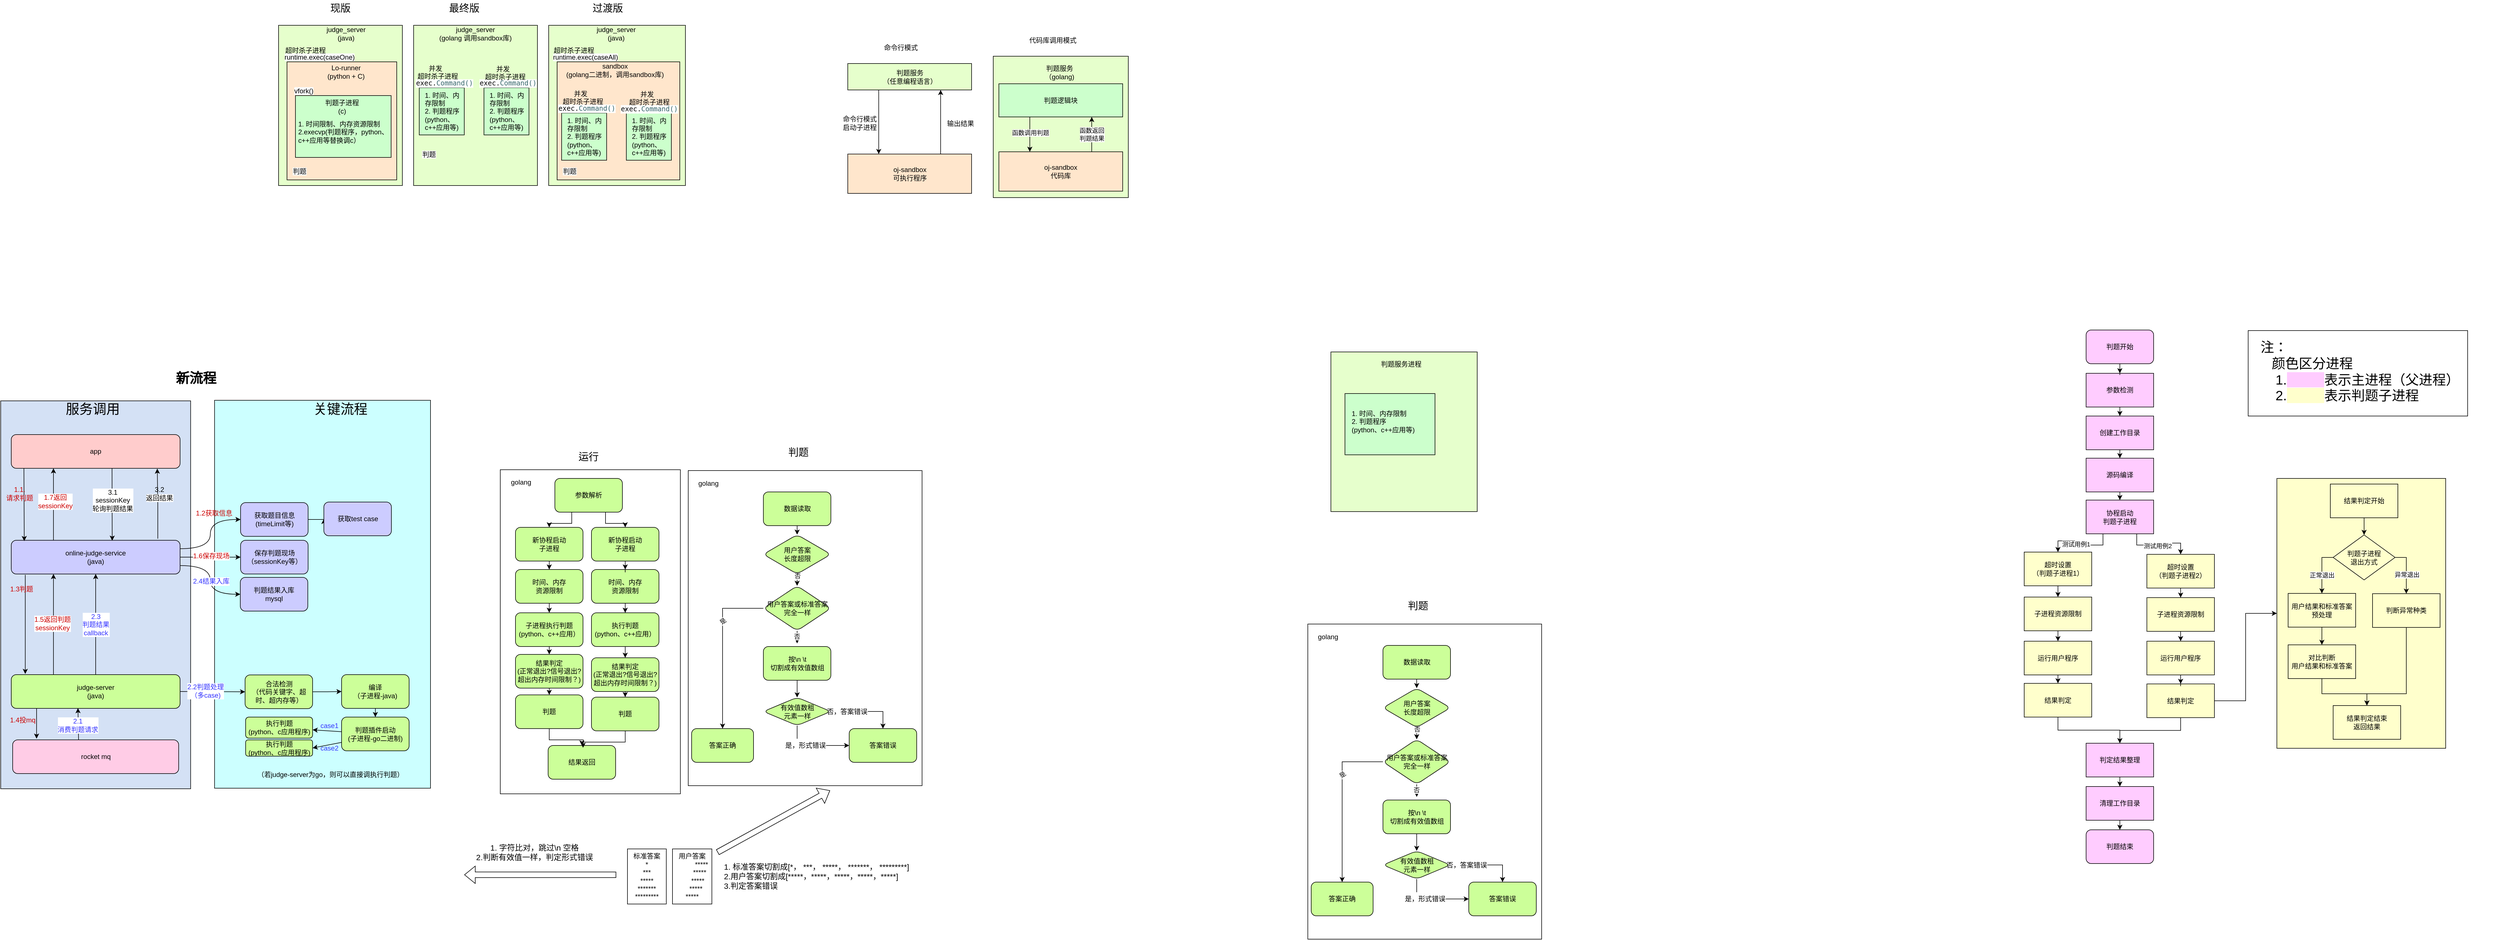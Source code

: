 <mxfile version="22.0.7" type="github">
  <diagram name="第 1 页" id="yzyK3-7SbpeYX_4x3AM7">
    <mxGraphModel dx="1687" dy="2103" grid="1" gridSize="10" guides="1" tooltips="1" connect="1" arrows="1" fold="1" page="1" pageScale="1" pageWidth="827" pageHeight="1169" math="0" shadow="0">
      <root>
        <mxCell id="0" />
        <mxCell id="1" parent="0" />
        <mxCell id="uIByHnYt-teO_vbJt_v0-41" value="" style="rounded=0;whiteSpace=wrap;html=1;fontFamily=Helvetica;fontSize=12;fillColor=#D4E1F5;" parent="1" vertex="1">
          <mxGeometry x="156.25" y="623" width="337.5" height="690" as="geometry" />
        </mxCell>
        <mxCell id="uIByHnYt-teO_vbJt_v0-42" value="" style="rounded=0;whiteSpace=wrap;html=1;fontFamily=Helvetica;fontSize=12;fillColor=#CCFFFF;" parent="1" vertex="1">
          <mxGeometry x="536.25" y="622" width="383.75" height="690" as="geometry" />
        </mxCell>
        <mxCell id="uIByHnYt-teO_vbJt_v0-43" style="edgeStyle=orthogonalEdgeStyle;rounded=0;orthogonalLoop=1;jettySize=auto;html=1;exitX=0.083;exitY=1.024;exitDx=0;exitDy=0;entryX=0.083;entryY=-0.021;entryDx=0;entryDy=0;fontFamily=Helvetica;fontSize=12;exitPerimeter=0;entryPerimeter=0;" parent="1" source="uIByHnYt-teO_vbJt_v0-52" target="uIByHnYt-teO_vbJt_v0-59" edge="1">
          <mxGeometry relative="1" as="geometry" />
        </mxCell>
        <mxCell id="uIByHnYt-teO_vbJt_v0-44" style="rounded=0;orthogonalLoop=1;jettySize=auto;html=1;exitX=1;exitY=0.25;exitDx=0;exitDy=0;entryX=0;entryY=0.5;entryDx=0;entryDy=0;fontFamily=Helvetica;fontSize=12;edgeStyle=orthogonalEdgeStyle;curved=1;" parent="1" source="uIByHnYt-teO_vbJt_v0-52" target="uIByHnYt-teO_vbJt_v0-70" edge="1">
          <mxGeometry relative="1" as="geometry" />
        </mxCell>
        <mxCell id="uIByHnYt-teO_vbJt_v0-45" style="edgeStyle=orthogonalEdgeStyle;rounded=0;orthogonalLoop=1;jettySize=auto;html=1;entryX=0.865;entryY=1.009;entryDx=0;entryDy=0;fontFamily=Helvetica;fontSize=12;entryPerimeter=0;exitX=0.868;exitY=-0.048;exitDx=0;exitDy=0;exitPerimeter=0;" parent="1" source="uIByHnYt-teO_vbJt_v0-52" target="uIByHnYt-teO_vbJt_v0-65" edge="1">
          <mxGeometry relative="1" as="geometry">
            <mxPoint x="432.545" y="853" as="sourcePoint" />
          </mxGeometry>
        </mxCell>
        <mxCell id="uIByHnYt-teO_vbJt_v0-46" style="rounded=0;orthogonalLoop=1;jettySize=auto;html=1;exitX=1;exitY=0.75;exitDx=0;exitDy=0;entryX=0;entryY=0.5;entryDx=0;entryDy=0;fontFamily=Helvetica;fontSize=24;edgeStyle=orthogonalEdgeStyle;curved=1;" parent="1" source="uIByHnYt-teO_vbJt_v0-52" target="uIByHnYt-teO_vbJt_v0-74" edge="1">
          <mxGeometry relative="1" as="geometry" />
        </mxCell>
        <mxCell id="uIByHnYt-teO_vbJt_v0-47" value="&lt;font color=&quot;#3333ff&quot;&gt;2.4结果入库&lt;/font&gt;" style="edgeLabel;html=1;align=center;verticalAlign=middle;resizable=0;points=[];fontSize=12;fontFamily=Helvetica;" parent="uIByHnYt-teO_vbJt_v0-46" vertex="1" connectable="0">
          <mxGeometry x="0.014" y="1" relative="1" as="geometry">
            <mxPoint y="1" as="offset" />
          </mxGeometry>
        </mxCell>
        <mxCell id="uIByHnYt-teO_vbJt_v0-48" style="edgeStyle=none;rounded=0;orthogonalLoop=1;jettySize=auto;html=1;exitX=1;exitY=0.5;exitDx=0;exitDy=0;entryX=0;entryY=0.5;entryDx=0;entryDy=0;fontFamily=Helvetica;fontSize=12;fontColor=default;" parent="1" source="uIByHnYt-teO_vbJt_v0-52" target="uIByHnYt-teO_vbJt_v0-86" edge="1">
          <mxGeometry relative="1" as="geometry" />
        </mxCell>
        <mxCell id="uIByHnYt-teO_vbJt_v0-49" value="&lt;font color=&quot;#cc0000&quot;&gt;1.6保存现场&lt;/font&gt;" style="edgeLabel;html=1;align=center;verticalAlign=middle;resizable=0;points=[];fontSize=12;fontFamily=Helvetica;fontColor=default;" parent="uIByHnYt-teO_vbJt_v0-48" vertex="1" connectable="0">
          <mxGeometry x="0.015" y="2" relative="1" as="geometry">
            <mxPoint as="offset" />
          </mxGeometry>
        </mxCell>
        <mxCell id="uIByHnYt-teO_vbJt_v0-50" style="edgeStyle=none;rounded=0;orthogonalLoop=1;jettySize=auto;html=1;exitX=0.25;exitY=0;exitDx=0;exitDy=0;entryX=0.25;entryY=1;entryDx=0;entryDy=0;fontFamily=Helvetica;fontSize=12;fontColor=default;" parent="1" source="uIByHnYt-teO_vbJt_v0-52" target="uIByHnYt-teO_vbJt_v0-65" edge="1">
          <mxGeometry relative="1" as="geometry" />
        </mxCell>
        <mxCell id="uIByHnYt-teO_vbJt_v0-51" value="&lt;font color=&quot;#cc0000&quot;&gt;1.7返回&lt;br&gt;sessionKey&lt;/font&gt;" style="edgeLabel;html=1;align=center;verticalAlign=middle;resizable=0;points=[];fontSize=12;fontFamily=Helvetica;fontColor=default;" parent="uIByHnYt-teO_vbJt_v0-50" vertex="1" connectable="0">
          <mxGeometry x="0.081" y="-3" relative="1" as="geometry">
            <mxPoint as="offset" />
          </mxGeometry>
        </mxCell>
        <mxCell id="uIByHnYt-teO_vbJt_v0-52" value="online-judge-service&lt;br&gt;(java)" style="rounded=1;whiteSpace=wrap;html=1;fillColor=#CCCCFF;" parent="1" vertex="1">
          <mxGeometry x="175" y="871" width="300" height="60" as="geometry" />
        </mxCell>
        <mxCell id="uIByHnYt-teO_vbJt_v0-53" style="edgeStyle=none;rounded=0;orthogonalLoop=1;jettySize=auto;html=1;exitX=0.15;exitY=1.009;exitDx=0;exitDy=0;fontFamily=Helvetica;fontSize=12;fontColor=default;exitPerimeter=0;entryX=0.144;entryY=-0.036;entryDx=0;entryDy=0;entryPerimeter=0;" parent="1" source="uIByHnYt-teO_vbJt_v0-59" target="uIByHnYt-teO_vbJt_v0-83" edge="1">
          <mxGeometry relative="1" as="geometry">
            <mxPoint x="203" y="1096" as="targetPoint" />
          </mxGeometry>
        </mxCell>
        <mxCell id="uIByHnYt-teO_vbJt_v0-54" style="edgeStyle=none;rounded=0;orthogonalLoop=1;jettySize=auto;html=1;exitX=0.25;exitY=0;exitDx=0;exitDy=0;entryX=0.25;entryY=1;entryDx=0;entryDy=0;fontFamily=Helvetica;fontSize=12;fontColor=default;" parent="1" source="uIByHnYt-teO_vbJt_v0-59" target="uIByHnYt-teO_vbJt_v0-52" edge="1">
          <mxGeometry relative="1" as="geometry" />
        </mxCell>
        <mxCell id="uIByHnYt-teO_vbJt_v0-55" value="&lt;font color=&quot;#cc0000&quot;&gt;1.5返回判题&lt;br&gt;sessionKey&lt;/font&gt;" style="edgeLabel;html=1;align=center;verticalAlign=middle;resizable=0;points=[];fontSize=12;fontFamily=Helvetica;fontColor=default;" parent="uIByHnYt-teO_vbJt_v0-54" vertex="1" connectable="0">
          <mxGeometry x="0.015" y="2" relative="1" as="geometry">
            <mxPoint as="offset" />
          </mxGeometry>
        </mxCell>
        <mxCell id="uIByHnYt-teO_vbJt_v0-56" style="edgeStyle=none;rounded=0;orthogonalLoop=1;jettySize=auto;html=1;exitX=1;exitY=0.5;exitDx=0;exitDy=0;entryX=0;entryY=0.5;entryDx=0;entryDy=0;fontFamily=Helvetica;fontSize=12;fontColor=default;" parent="1" source="uIByHnYt-teO_vbJt_v0-59" target="uIByHnYt-teO_vbJt_v0-61" edge="1">
          <mxGeometry relative="1" as="geometry" />
        </mxCell>
        <mxCell id="uIByHnYt-teO_vbJt_v0-57" value="&lt;font color=&quot;#3333ff&quot;&gt;2.2判题处理&lt;br&gt;（多case)&lt;/font&gt;" style="edgeLabel;html=1;align=center;verticalAlign=middle;resizable=0;points=[];fontSize=12;fontFamily=Helvetica;fontColor=default;" parent="uIByHnYt-teO_vbJt_v0-56" vertex="1" connectable="0">
          <mxGeometry x="-0.232" y="1" relative="1" as="geometry">
            <mxPoint as="offset" />
          </mxGeometry>
        </mxCell>
        <mxCell id="uIByHnYt-teO_vbJt_v0-58" value="&lt;font color=&quot;#3333ff&quot;&gt;2.3&lt;br&gt;判题结果&lt;br&gt;callback&lt;/font&gt;" style="edgeStyle=none;rounded=0;orthogonalLoop=1;jettySize=auto;html=1;exitX=0.5;exitY=0;exitDx=0;exitDy=0;entryX=0.5;entryY=1;entryDx=0;entryDy=0;fontFamily=Helvetica;fontSize=12;fontColor=default;" parent="1" source="uIByHnYt-teO_vbJt_v0-59" target="uIByHnYt-teO_vbJt_v0-52" edge="1">
          <mxGeometry relative="1" as="geometry" />
        </mxCell>
        <mxCell id="uIByHnYt-teO_vbJt_v0-59" value="judge-server&lt;br&gt;(java)" style="rounded=1;whiteSpace=wrap;html=1;fillColor=#CCFF99;" parent="1" vertex="1">
          <mxGeometry x="175" y="1110" width="300" height="60" as="geometry" />
        </mxCell>
        <mxCell id="uIByHnYt-teO_vbJt_v0-60" style="edgeStyle=orthogonalEdgeStyle;rounded=0;orthogonalLoop=1;jettySize=auto;html=1;exitX=1;exitY=0.5;exitDx=0;exitDy=0;entryX=0;entryY=0.5;entryDx=0;entryDy=0;fontFamily=Helvetica;fontSize=24;" parent="1" source="uIByHnYt-teO_vbJt_v0-61" target="uIByHnYt-teO_vbJt_v0-77" edge="1">
          <mxGeometry relative="1" as="geometry" />
        </mxCell>
        <mxCell id="uIByHnYt-teO_vbJt_v0-61" value="合法检测&lt;br&gt;（代码关键字、超时、超内存等）" style="rounded=1;whiteSpace=wrap;html=1;fillColor=#CCFF99;" parent="1" vertex="1">
          <mxGeometry x="590.5" y="1110.5" width="120" height="60" as="geometry" />
        </mxCell>
        <mxCell id="uIByHnYt-teO_vbJt_v0-62" style="edgeStyle=none;rounded=0;orthogonalLoop=1;jettySize=auto;html=1;exitX=0.075;exitY=0.986;exitDx=0;exitDy=0;fontFamily=Helvetica;fontSize=12;fontColor=default;exitPerimeter=0;entryX=0.077;entryY=0.024;entryDx=0;entryDy=0;entryPerimeter=0;fillColor=#FF0000;" parent="1" source="uIByHnYt-teO_vbJt_v0-65" target="uIByHnYt-teO_vbJt_v0-52" edge="1">
          <mxGeometry relative="1" as="geometry">
            <mxPoint x="202" y="853" as="targetPoint" />
          </mxGeometry>
        </mxCell>
        <mxCell id="uIByHnYt-teO_vbJt_v0-63" style="edgeStyle=none;rounded=0;orthogonalLoop=1;jettySize=auto;html=1;exitX=0.626;exitY=0.994;exitDx=0;exitDy=0;entryX=0.598;entryY=0.012;entryDx=0;entryDy=0;entryPerimeter=0;fontFamily=Helvetica;fontSize=12;fontColor=default;exitPerimeter=0;" parent="1" target="uIByHnYt-teO_vbJt_v0-52" edge="1">
          <mxGeometry relative="1" as="geometry">
            <mxPoint x="354.09" y="743.0" as="sourcePoint" />
            <mxPoint x="354.91" y="855.73" as="targetPoint" />
          </mxGeometry>
        </mxCell>
        <mxCell id="uIByHnYt-teO_vbJt_v0-64" value="3.1&lt;br&gt;sessionKey&lt;br&gt;轮询判题结果" style="edgeLabel;html=1;align=center;verticalAlign=middle;resizable=0;points=[];fontSize=12;fontFamily=Helvetica;fontColor=default;" parent="uIByHnYt-teO_vbJt_v0-63" vertex="1" connectable="0">
          <mxGeometry x="-0.081" y="-1" relative="1" as="geometry">
            <mxPoint x="2" y="-2" as="offset" />
          </mxGeometry>
        </mxCell>
        <mxCell id="uIByHnYt-teO_vbJt_v0-65" value="app" style="rounded=1;whiteSpace=wrap;html=1;fillColor=#FFCCCC;" parent="1" vertex="1">
          <mxGeometry x="175" y="683" width="300" height="60" as="geometry" />
        </mxCell>
        <mxCell id="uIByHnYt-teO_vbJt_v0-66" value="" style="edgeStyle=none;rounded=0;orthogonalLoop=1;jettySize=auto;html=1;fontFamily=Helvetica;fontSize=12;fontColor=default;" parent="1" source="uIByHnYt-teO_vbJt_v0-68" target="uIByHnYt-teO_vbJt_v0-75" edge="1">
          <mxGeometry relative="1" as="geometry" />
        </mxCell>
        <mxCell id="uIByHnYt-teO_vbJt_v0-67" style="edgeStyle=none;rounded=0;orthogonalLoop=1;jettySize=auto;html=1;exitX=0;exitY=0.75;exitDx=0;exitDy=0;entryX=1;entryY=0.5;entryDx=0;entryDy=0;fontFamily=Helvetica;fontSize=12;fontColor=default;" parent="1" source="uIByHnYt-teO_vbJt_v0-68" target="uIByHnYt-teO_vbJt_v0-88" edge="1">
          <mxGeometry relative="1" as="geometry" />
        </mxCell>
        <mxCell id="uIByHnYt-teO_vbJt_v0-68" value="判题插件启动&lt;br style=&quot;border-color: var(--border-color);&quot;&gt;(子进程-go二进制)&lt;br&gt;" style="rounded=1;whiteSpace=wrap;html=1;fillColor=#CCFF99;" parent="1" vertex="1">
          <mxGeometry x="762" y="1185.5" width="120" height="60" as="geometry" />
        </mxCell>
        <mxCell id="uIByHnYt-teO_vbJt_v0-69" style="edgeStyle=orthogonalEdgeStyle;rounded=0;orthogonalLoop=1;jettySize=auto;html=1;exitX=1;exitY=0.5;exitDx=0;exitDy=0;entryX=0;entryY=0.5;entryDx=0;entryDy=0;fontFamily=Helvetica;fontSize=12;" parent="1" source="uIByHnYt-teO_vbJt_v0-70" target="uIByHnYt-teO_vbJt_v0-71" edge="1">
          <mxGeometry relative="1" as="geometry" />
        </mxCell>
        <mxCell id="uIByHnYt-teO_vbJt_v0-70" value="获取题目信息&lt;br&gt;(timeLimit等)" style="rounded=1;whiteSpace=wrap;html=1;fillColor=#CCCCFF;" parent="1" vertex="1">
          <mxGeometry x="582.5" y="804" width="120" height="60" as="geometry" />
        </mxCell>
        <mxCell id="uIByHnYt-teO_vbJt_v0-71" value="获取test case" style="rounded=1;whiteSpace=wrap;html=1;fillColor=#CCCCFF;" parent="1" vertex="1">
          <mxGeometry x="730.5" y="803" width="120" height="60" as="geometry" />
        </mxCell>
        <mxCell id="uIByHnYt-teO_vbJt_v0-72" value="&lt;font style=&quot;font-size: 24px;&quot;&gt;服务调用&lt;/font&gt;" style="text;html=1;strokeColor=none;fillColor=none;align=center;verticalAlign=middle;whiteSpace=wrap;rounded=0;fontSize=12;fontFamily=Helvetica;" parent="1" vertex="1">
          <mxGeometry x="270" y="623" width="100" height="30" as="geometry" />
        </mxCell>
        <mxCell id="uIByHnYt-teO_vbJt_v0-73" value="&lt;span style=&quot;font-size: 24px;&quot;&gt;关键流程&lt;/span&gt;" style="text;html=1;strokeColor=none;fillColor=none;align=center;verticalAlign=middle;whiteSpace=wrap;rounded=0;fontSize=12;fontFamily=Helvetica;" parent="1" vertex="1">
          <mxGeometry x="709.5" y="623" width="100" height="30" as="geometry" />
        </mxCell>
        <mxCell id="uIByHnYt-teO_vbJt_v0-74" value="判题结果入库&lt;br&gt;mysql" style="rounded=1;whiteSpace=wrap;html=1;fillColor=#CCCCFF;" parent="1" vertex="1">
          <mxGeometry x="582" y="937" width="120" height="60" as="geometry" />
        </mxCell>
        <mxCell id="uIByHnYt-teO_vbJt_v0-75" value="执行判题&lt;br&gt;(python、c应用程序)" style="rounded=1;whiteSpace=wrap;html=1;fillColor=#CCFF99;" parent="1" vertex="1">
          <mxGeometry x="591.5" y="1185.5" width="119" height="37.5" as="geometry" />
        </mxCell>
        <mxCell id="uIByHnYt-teO_vbJt_v0-76" style="edgeStyle=none;rounded=0;orthogonalLoop=1;jettySize=auto;html=1;exitX=0.5;exitY=1;exitDx=0;exitDy=0;entryX=0.5;entryY=0;entryDx=0;entryDy=0;fontFamily=Helvetica;fontSize=12;fontColor=default;" parent="1" source="uIByHnYt-teO_vbJt_v0-77" target="uIByHnYt-teO_vbJt_v0-68" edge="1">
          <mxGeometry relative="1" as="geometry" />
        </mxCell>
        <mxCell id="uIByHnYt-teO_vbJt_v0-77" value="编译&lt;br&gt;（子进程-java)" style="rounded=1;whiteSpace=wrap;html=1;fillColor=#CCFF99;" parent="1" vertex="1">
          <mxGeometry x="762" y="1110" width="120" height="60" as="geometry" />
        </mxCell>
        <mxCell id="uIByHnYt-teO_vbJt_v0-78" value="&lt;font color=&quot;#cc0000&quot;&gt;1.1. &lt;br&gt;请求判题&lt;/font&gt;" style="text;html=1;strokeColor=none;fillColor=none;align=center;verticalAlign=middle;whiteSpace=wrap;rounded=0;fontSize=12;fontFamily=Helvetica;fontColor=default;" parent="1" vertex="1">
          <mxGeometry x="160" y="773" width="60" height="30" as="geometry" />
        </mxCell>
        <mxCell id="uIByHnYt-teO_vbJt_v0-79" value="3.2&lt;br style=&quot;border-color: var(--border-color);&quot;&gt;&lt;span style=&quot;background-color: rgb(255, 255, 255);&quot;&gt;返回结果&lt;/span&gt;" style="text;html=1;align=center;verticalAlign=middle;resizable=0;points=[];autosize=1;strokeColor=none;fillColor=none;fontSize=12;fontFamily=Helvetica;fontColor=default;" parent="1" vertex="1">
          <mxGeometry x="402.5" y="768" width="70" height="40" as="geometry" />
        </mxCell>
        <mxCell id="uIByHnYt-teO_vbJt_v0-80" value="&lt;font color=&quot;#cc0000&quot;&gt;1.3判题&lt;/font&gt;" style="text;html=1;align=center;verticalAlign=middle;resizable=0;points=[];autosize=1;strokeColor=none;fillColor=none;fontSize=12;fontFamily=Helvetica;fontColor=default;rounded=0;" parent="1" vertex="1">
          <mxGeometry x="162.5" y="943" width="60" height="30" as="geometry" />
        </mxCell>
        <mxCell id="uIByHnYt-teO_vbJt_v0-81" style="edgeStyle=none;rounded=0;orthogonalLoop=1;jettySize=auto;html=1;exitX=0.397;exitY=0.003;exitDx=0;exitDy=0;entryX=0.395;entryY=0.992;entryDx=0;entryDy=0;entryPerimeter=0;fontFamily=Helvetica;fontSize=12;fontColor=default;exitPerimeter=0;" parent="1" source="uIByHnYt-teO_vbJt_v0-83" target="uIByHnYt-teO_vbJt_v0-59" edge="1">
          <mxGeometry relative="1" as="geometry">
            <mxPoint x="316.075" y="1217.84" as="sourcePoint" />
            <mxPoint x="315.9" y="1119.54" as="targetPoint" />
          </mxGeometry>
        </mxCell>
        <mxCell id="uIByHnYt-teO_vbJt_v0-82" value="&lt;font color=&quot;#3333ff&quot;&gt;2.1&lt;br&gt;消费判题请求&lt;/font&gt;" style="edgeLabel;html=1;align=center;verticalAlign=middle;resizable=0;points=[];fontSize=12;fontFamily=Helvetica;fontColor=default;" parent="uIByHnYt-teO_vbJt_v0-81" vertex="1" connectable="0">
          <mxGeometry x="0.108" y="1" relative="1" as="geometry">
            <mxPoint y="5" as="offset" />
          </mxGeometry>
        </mxCell>
        <mxCell id="uIByHnYt-teO_vbJt_v0-83" value="rocket mq" style="rounded=1;whiteSpace=wrap;html=1;fillColor=#FFCCE6;" parent="1" vertex="1">
          <mxGeometry x="177.5" y="1226" width="295" height="60" as="geometry" />
        </mxCell>
        <mxCell id="uIByHnYt-teO_vbJt_v0-84" value="&lt;font color=&quot;#cc0000&quot;&gt;1.4投mq&lt;/font&gt;" style="text;html=1;align=center;verticalAlign=middle;resizable=0;points=[];autosize=1;strokeColor=none;fillColor=none;fontSize=12;fontFamily=Helvetica;fontColor=default;" parent="1" vertex="1">
          <mxGeometry x="160" y="1176" width="70" height="30" as="geometry" />
        </mxCell>
        <mxCell id="uIByHnYt-teO_vbJt_v0-85" value="&lt;font color=&quot;#cc0000&quot;&gt;1.2获取信息&lt;/font&gt;" style="text;html=1;align=center;verticalAlign=middle;resizable=0;points=[];autosize=1;strokeColor=none;fillColor=none;fontSize=12;fontFamily=Helvetica;fontColor=default;" parent="1" vertex="1">
          <mxGeometry x="490" y="808" width="90" height="30" as="geometry" />
        </mxCell>
        <mxCell id="uIByHnYt-teO_vbJt_v0-86" value="保存判题现场&lt;br&gt;（sessionKey等）" style="rounded=1;whiteSpace=wrap;html=1;fillColor=#CCCCFF;" parent="1" vertex="1">
          <mxGeometry x="582.5" y="871" width="120" height="60" as="geometry" />
        </mxCell>
        <mxCell id="uIByHnYt-teO_vbJt_v0-87" value="（若judge-server为go，则可以直接调执行判题）" style="text;html=1;align=center;verticalAlign=middle;resizable=0;points=[];autosize=1;strokeColor=none;fillColor=none;fontSize=12;fontFamily=Helvetica;fontColor=default;" parent="1" vertex="1">
          <mxGeometry x="601.5" y="1273" width="280" height="30" as="geometry" />
        </mxCell>
        <mxCell id="uIByHnYt-teO_vbJt_v0-88" value="执行判题&lt;br&gt;(python、c应用程序)" style="rounded=1;whiteSpace=wrap;html=1;fillColor=#CCFF99;" parent="1" vertex="1">
          <mxGeometry x="591.5" y="1226" width="119" height="29" as="geometry" />
        </mxCell>
        <mxCell id="uIByHnYt-teO_vbJt_v0-89" value="&lt;font color=&quot;#3333ff&quot;&gt;case1&lt;/font&gt;" style="text;html=1;align=center;verticalAlign=middle;resizable=0;points=[];autosize=1;strokeColor=none;fillColor=none;fontSize=12;fontFamily=Helvetica;fontColor=default;" parent="1" vertex="1">
          <mxGeometry x="709.5" y="1185.5" width="60" height="30" as="geometry" />
        </mxCell>
        <mxCell id="uIByHnYt-teO_vbJt_v0-90" value="&lt;font color=&quot;#3333ff&quot;&gt;case2&lt;/font&gt;" style="text;html=1;align=center;verticalAlign=middle;resizable=0;points=[];autosize=1;strokeColor=none;fillColor=none;fontSize=12;fontFamily=Helvetica;fontColor=default;" parent="1" vertex="1">
          <mxGeometry x="709.5" y="1226" width="60" height="30" as="geometry" />
        </mxCell>
        <mxCell id="uIByHnYt-teO_vbJt_v0-92" value="&lt;h1&gt;新流程&lt;/h1&gt;" style="text;html=1;strokeColor=none;fillColor=none;align=center;verticalAlign=middle;whiteSpace=wrap;rounded=0;fontSize=12;fontFamily=Helvetica;fontColor=default;" parent="1" vertex="1">
          <mxGeometry x="440" y="573" width="127" height="20" as="geometry" />
        </mxCell>
        <mxCell id="uIByHnYt-teO_vbJt_v0-93" value="" style="rounded=0;whiteSpace=wrap;html=1;strokeColor=default;fontFamily=Helvetica;fontSize=12;fontColor=default;fillColor=#E6FFCC;" parent="1" vertex="1">
          <mxGeometry x="650" y="-45" width="220" height="285" as="geometry" />
        </mxCell>
        <mxCell id="uIByHnYt-teO_vbJt_v0-94" value="" style="rounded=0;whiteSpace=wrap;html=1;strokeColor=default;fontFamily=Helvetica;fontSize=12;fontColor=default;fillColor=#FFE6CC;" parent="1" vertex="1">
          <mxGeometry x="665" y="20" width="195" height="210" as="geometry" />
        </mxCell>
        <mxCell id="uIByHnYt-teO_vbJt_v0-95" value="" style="rounded=0;whiteSpace=wrap;html=1;strokeColor=default;fontFamily=Helvetica;fontSize=12;fontColor=default;fillColor=#CCFFCC;" parent="1" vertex="1">
          <mxGeometry x="680" y="80" width="170" height="110" as="geometry" />
        </mxCell>
        <mxCell id="uIByHnYt-teO_vbJt_v0-96" value="judge_server&lt;br&gt;(java)" style="text;html=1;strokeColor=none;fillColor=none;align=center;verticalAlign=middle;whiteSpace=wrap;rounded=0;fontSize=12;fontFamily=Helvetica;fontColor=default;" parent="1" vertex="1">
          <mxGeometry x="740" y="-45" width="60" height="30" as="geometry" />
        </mxCell>
        <mxCell id="uIByHnYt-teO_vbJt_v0-97" value="Lo-runner&lt;br&gt;(python + C)" style="text;html=1;strokeColor=none;fillColor=none;align=center;verticalAlign=middle;whiteSpace=wrap;rounded=0;fontSize=12;fontFamily=Helvetica;fontColor=default;" parent="1" vertex="1">
          <mxGeometry x="725" y="23" width="90" height="30" as="geometry" />
        </mxCell>
        <mxCell id="uIByHnYt-teO_vbJt_v0-98" value="判题子进程&lt;br&gt;(c)" style="text;html=1;strokeColor=none;fillColor=none;align=center;verticalAlign=middle;whiteSpace=wrap;rounded=0;fontSize=12;fontFamily=Helvetica;fontColor=default;" parent="1" vertex="1">
          <mxGeometry x="712.5" y="85" width="100" height="30" as="geometry" />
        </mxCell>
        <mxCell id="uIByHnYt-teO_vbJt_v0-99" value="&lt;span style=&quot;color: rgb(0, 0, 0); font-family: Helvetica; font-size: 12px; font-style: normal; font-variant-ligatures: normal; font-variant-caps: normal; font-weight: 400; letter-spacing: normal; orphans: 2; text-align: center; text-indent: 0px; text-transform: none; widows: 2; word-spacing: 0px; -webkit-text-stroke-width: 0px; background-color: rgb(251, 251, 251); text-decoration-thickness: initial; text-decoration-style: initial; text-decoration-color: initial; float: none; display: inline !important;&quot;&gt;runtime.exec(caseOne)&lt;/span&gt;" style="text;html=1;strokeColor=none;fillColor=none;align=center;verticalAlign=middle;whiteSpace=wrap;rounded=0;fontSize=12;fontFamily=Helvetica;fontColor=default;" parent="1" vertex="1">
          <mxGeometry x="672" y="-3" width="102" height="30" as="geometry" />
        </mxCell>
        <mxCell id="uIByHnYt-teO_vbJt_v0-100" value="&lt;span style=&quot;color: rgb(0, 0, 0); font-family: Helvetica; font-size: 12px; font-style: normal; font-variant-ligatures: normal; font-variant-caps: normal; font-weight: 400; letter-spacing: normal; orphans: 2; text-align: center; text-indent: 0px; text-transform: none; widows: 2; word-spacing: 0px; -webkit-text-stroke-width: 0px; background-color: rgb(251, 251, 251); text-decoration-thickness: initial; text-decoration-style: initial; text-decoration-color: initial; float: none; display: inline !important;&quot;&gt;vfork()&lt;/span&gt;" style="text;html=1;strokeColor=none;fillColor=none;align=center;verticalAlign=middle;whiteSpace=wrap;rounded=0;fontSize=12;fontFamily=Helvetica;fontColor=default;" parent="1" vertex="1">
          <mxGeometry x="665" y="57" width="60" height="30" as="geometry" />
        </mxCell>
        <mxCell id="uIByHnYt-teO_vbJt_v0-101" value="1. 时间限制、内存资源限制&lt;br&gt;2.execvp(判题程序，python、c++应用等替换调c）" style="text;html=1;strokeColor=none;fillColor=none;align=left;verticalAlign=middle;whiteSpace=wrap;rounded=0;fontSize=12;fontFamily=Helvetica;fontColor=default;" parent="1" vertex="1">
          <mxGeometry x="682.5" y="120" width="167.5" height="50" as="geometry" />
        </mxCell>
        <mxCell id="uIByHnYt-teO_vbJt_v0-102" value="超时杀子进程" style="text;html=1;strokeColor=none;fillColor=none;align=center;verticalAlign=middle;whiteSpace=wrap;rounded=0;fontSize=12;fontFamily=Helvetica;fontColor=default;" parent="1" vertex="1">
          <mxGeometry x="658" y="-15" width="80" height="30" as="geometry" />
        </mxCell>
        <mxCell id="uIByHnYt-teO_vbJt_v0-103" value="&lt;span style=&quot;color: rgb(0, 0, 0); font-family: Helvetica; font-size: 12px; font-style: normal; font-variant-ligatures: normal; font-variant-caps: normal; font-weight: 400; letter-spacing: normal; orphans: 2; text-align: center; text-indent: 0px; text-transform: none; widows: 2; word-spacing: 0px; -webkit-text-stroke-width: 0px; background-color: rgb(251, 251, 251); text-decoration-thickness: initial; text-decoration-style: initial; text-decoration-color: initial; float: none; display: inline !important;&quot;&gt;判题&lt;/span&gt;" style="text;html=1;strokeColor=none;fillColor=none;align=center;verticalAlign=middle;whiteSpace=wrap;rounded=0;fontSize=12;fontFamily=Helvetica;fontColor=default;" parent="1" vertex="1">
          <mxGeometry x="665" y="200" width="45" height="30" as="geometry" />
        </mxCell>
        <mxCell id="uIByHnYt-teO_vbJt_v0-104" value="" style="rounded=0;whiteSpace=wrap;html=1;strokeColor=default;fontFamily=Helvetica;fontSize=12;fontColor=default;fillColor=#E6FFCC;" parent="1" vertex="1">
          <mxGeometry x="1130" y="-45" width="243" height="285" as="geometry" />
        </mxCell>
        <mxCell id="uIByHnYt-teO_vbJt_v0-105" value="" style="rounded=0;whiteSpace=wrap;html=1;strokeColor=default;fontFamily=Helvetica;fontSize=12;fontColor=default;fillColor=#FFE6CC;" parent="1" vertex="1">
          <mxGeometry x="1145" y="20" width="218" height="210" as="geometry" />
        </mxCell>
        <mxCell id="uIByHnYt-teO_vbJt_v0-106" value="" style="rounded=0;whiteSpace=wrap;html=1;strokeColor=default;fontFamily=Helvetica;fontSize=12;fontColor=default;fillColor=#CCFFCC;" parent="1" vertex="1">
          <mxGeometry x="1153" y="111" width="80" height="84" as="geometry" />
        </mxCell>
        <mxCell id="uIByHnYt-teO_vbJt_v0-107" value="judge_server&lt;br&gt;(java)" style="text;html=1;strokeColor=none;fillColor=none;align=center;verticalAlign=middle;whiteSpace=wrap;rounded=0;fontSize=12;fontFamily=Helvetica;fontColor=default;" parent="1" vertex="1">
          <mxGeometry x="1220" y="-45" width="60" height="30" as="geometry" />
        </mxCell>
        <mxCell id="uIByHnYt-teO_vbJt_v0-108" value="sandbox&lt;br&gt;(golang二进制，调用sandbox库)" style="text;html=1;strokeColor=none;fillColor=none;align=center;verticalAlign=middle;whiteSpace=wrap;rounded=0;fontSize=12;fontFamily=Helvetica;fontColor=default;" parent="1" vertex="1">
          <mxGeometry x="1153" y="20" width="190" height="30" as="geometry" />
        </mxCell>
        <mxCell id="uIByHnYt-teO_vbJt_v0-109" value="&lt;span style=&quot;color: rgb(0, 0, 0); font-family: Helvetica; font-size: 12px; font-style: normal; font-variant-ligatures: normal; font-variant-caps: normal; font-weight: 400; letter-spacing: normal; orphans: 2; text-align: center; text-indent: 0px; text-transform: none; widows: 2; word-spacing: 0px; -webkit-text-stroke-width: 0px; background-color: rgb(251, 251, 251); text-decoration-thickness: initial; text-decoration-style: initial; text-decoration-color: initial; float: none; display: inline !important;&quot;&gt;runtime.exec(caseAll)&lt;/span&gt;" style="text;html=1;strokeColor=none;fillColor=none;align=center;verticalAlign=middle;whiteSpace=wrap;rounded=0;fontSize=12;fontFamily=Helvetica;fontColor=default;" parent="1" vertex="1">
          <mxGeometry x="1148" y="-3" width="95" height="30" as="geometry" />
        </mxCell>
        <mxCell id="uIByHnYt-teO_vbJt_v0-110" value="1. 时间、内存限制&lt;br&gt;2. 判题程序&lt;br style=&quot;border-color: var(--border-color); text-align: center;&quot;&gt;&lt;span style=&quot;text-align: center;&quot;&gt;(python、c++应用等)&lt;/span&gt;" style="text;html=1;strokeColor=none;fillColor=none;align=left;verticalAlign=middle;whiteSpace=wrap;rounded=0;fontSize=12;fontFamily=Helvetica;fontColor=default;" parent="1" vertex="1">
          <mxGeometry x="1160.5" y="115" width="72.5" height="76" as="geometry" />
        </mxCell>
        <mxCell id="uIByHnYt-teO_vbJt_v0-111" value="超时杀子进程" style="text;html=1;strokeColor=none;fillColor=none;align=center;verticalAlign=middle;whiteSpace=wrap;rounded=0;fontSize=12;fontFamily=Helvetica;fontColor=default;" parent="1" vertex="1">
          <mxGeometry x="1135" y="-15" width="80" height="30" as="geometry" />
        </mxCell>
        <mxCell id="uIByHnYt-teO_vbJt_v0-112" value="&lt;span style=&quot;color: rgb(0, 0, 0); font-family: Helvetica; font-size: 12px; font-style: normal; font-variant-ligatures: normal; font-variant-caps: normal; font-weight: 400; letter-spacing: normal; orphans: 2; text-align: center; text-indent: 0px; text-transform: none; widows: 2; word-spacing: 0px; -webkit-text-stroke-width: 0px; background-color: rgb(251, 251, 251); text-decoration-thickness: initial; text-decoration-style: initial; text-decoration-color: initial; float: none; display: inline !important;&quot;&gt;判题&lt;/span&gt;" style="text;html=1;strokeColor=none;fillColor=none;align=center;verticalAlign=middle;whiteSpace=wrap;rounded=0;fontSize=12;fontFamily=Helvetica;fontColor=default;" parent="1" vertex="1">
          <mxGeometry x="1145" y="200" width="45" height="30" as="geometry" />
        </mxCell>
        <mxCell id="uIByHnYt-teO_vbJt_v0-113" value="" style="rounded=0;whiteSpace=wrap;html=1;strokeColor=default;fontFamily=Helvetica;fontSize=12;fontColor=default;fillColor=#E6FFCC;" parent="1" vertex="1">
          <mxGeometry x="890" y="-45" width="220" height="285" as="geometry" />
        </mxCell>
        <mxCell id="uIByHnYt-teO_vbJt_v0-114" value="judge_server&lt;br&gt;(golang 调用sandbox库)" style="text;html=1;strokeColor=none;fillColor=none;align=center;verticalAlign=middle;whiteSpace=wrap;rounded=0;fontSize=12;fontFamily=Helvetica;fontColor=default;" parent="1" vertex="1">
          <mxGeometry x="895" y="-45" width="210" height="30" as="geometry" />
        </mxCell>
        <mxCell id="uIByHnYt-teO_vbJt_v0-115" value="&lt;span style=&quot;color: rgb(0, 0, 0); font-family: Helvetica; font-size: 12px; font-style: normal; font-variant-ligatures: normal; font-variant-caps: normal; font-weight: 400; letter-spacing: normal; orphans: 2; text-align: center; text-indent: 0px; text-transform: none; widows: 2; word-spacing: 0px; -webkit-text-stroke-width: 0px; background-color: rgb(251, 251, 251); text-decoration-thickness: initial; text-decoration-style: initial; text-decoration-color: initial; float: none; display: inline !important;&quot;&gt;判题&lt;/span&gt;" style="text;html=1;strokeColor=none;fillColor=none;align=center;verticalAlign=middle;whiteSpace=wrap;rounded=0;fontSize=12;fontFamily=Helvetica;fontColor=default;" parent="1" vertex="1">
          <mxGeometry x="895" y="170" width="45" height="30" as="geometry" />
        </mxCell>
        <mxCell id="uIByHnYt-teO_vbJt_v0-116" value="&lt;pre style=&quot;background-color:#ffffff;color:#080808;font-family:&#39;JetBrains Mono&#39;,monospace;font-size:9.0pt;&quot;&gt;exec.&lt;span style=&quot;color:#36666b;&quot;&gt;Command()&lt;/span&gt;&lt;/pre&gt;" style="text;html=1;strokeColor=none;fillColor=none;align=center;verticalAlign=middle;whiteSpace=wrap;rounded=0;fontSize=12;fontFamily=Helvetica;fontColor=default;" parent="1" vertex="1">
          <mxGeometry x="1148" y="88" width="100" height="30" as="geometry" />
        </mxCell>
        <mxCell id="uIByHnYt-teO_vbJt_v0-117" value="&lt;font style=&quot;font-size: 18px;&quot;&gt;现版&lt;/font&gt;" style="text;html=1;strokeColor=none;fillColor=none;align=center;verticalAlign=middle;whiteSpace=wrap;rounded=0;fontSize=12;fontFamily=Helvetica;fontColor=default;" parent="1" vertex="1">
          <mxGeometry x="730" y="-90" width="60" height="30" as="geometry" />
        </mxCell>
        <mxCell id="uIByHnYt-teO_vbJt_v0-118" value="&lt;font style=&quot;font-size: 18px;&quot;&gt;过渡版&lt;/font&gt;" style="text;html=1;strokeColor=none;fillColor=none;align=center;verticalAlign=middle;whiteSpace=wrap;rounded=0;fontSize=12;fontFamily=Helvetica;fontColor=default;" parent="1" vertex="1">
          <mxGeometry x="1205" y="-90" width="60" height="30" as="geometry" />
        </mxCell>
        <mxCell id="uIByHnYt-teO_vbJt_v0-119" value="&lt;font style=&quot;font-size: 18px;&quot;&gt;最终版&lt;/font&gt;" style="text;html=1;strokeColor=none;fillColor=none;align=center;verticalAlign=middle;whiteSpace=wrap;rounded=0;fontSize=12;fontFamily=Helvetica;fontColor=default;" parent="1" vertex="1">
          <mxGeometry x="950" y="-90" width="60" height="30" as="geometry" />
        </mxCell>
        <mxCell id="uIByHnYt-teO_vbJt_v0-120" value="" style="rounded=0;whiteSpace=wrap;html=1;strokeColor=default;fontFamily=Helvetica;fontSize=12;fontColor=default;fillColor=#CCFFCC;" parent="1" vertex="1">
          <mxGeometry x="1268" y="111" width="80" height="84" as="geometry" />
        </mxCell>
        <mxCell id="uIByHnYt-teO_vbJt_v0-121" value="1. 时间、内存限制&lt;br&gt;2. 判题程序&lt;br style=&quot;border-color: var(--border-color); text-align: center;&quot;&gt;&lt;span style=&quot;text-align: center;&quot;&gt;(python、c++应用等)&lt;/span&gt;" style="text;html=1;strokeColor=none;fillColor=none;align=left;verticalAlign=middle;whiteSpace=wrap;rounded=0;fontSize=12;fontFamily=Helvetica;fontColor=default;" parent="1" vertex="1">
          <mxGeometry x="1275.5" y="115" width="72.5" height="76" as="geometry" />
        </mxCell>
        <mxCell id="uIByHnYt-teO_vbJt_v0-122" value="&lt;pre style=&quot;background-color:#ffffff;color:#080808;font-family:&#39;JetBrains Mono&#39;,monospace;font-size:9.0pt;&quot;&gt;exec.&lt;span style=&quot;color:#36666b;&quot;&gt;Command()&lt;/span&gt;&lt;/pre&gt;" style="text;html=1;strokeColor=none;fillColor=none;align=center;verticalAlign=middle;whiteSpace=wrap;rounded=0;fontSize=12;fontFamily=Helvetica;fontColor=default;" parent="1" vertex="1">
          <mxGeometry x="1259" y="89" width="100" height="30" as="geometry" />
        </mxCell>
        <mxCell id="uIByHnYt-teO_vbJt_v0-123" value="" style="rounded=0;whiteSpace=wrap;html=1;strokeColor=default;fontFamily=Helvetica;fontSize=12;fontColor=default;fillColor=#CCFFCC;" parent="1" vertex="1">
          <mxGeometry x="900" y="66" width="80" height="84" as="geometry" />
        </mxCell>
        <mxCell id="uIByHnYt-teO_vbJt_v0-124" value="1. 时间、内存限制&lt;br&gt;2. 判题程序&lt;br style=&quot;border-color: var(--border-color); text-align: center;&quot;&gt;&lt;span style=&quot;text-align: center;&quot;&gt;(python、c++应用等)&lt;/span&gt;" style="text;html=1;strokeColor=none;fillColor=none;align=left;verticalAlign=middle;whiteSpace=wrap;rounded=0;fontSize=12;fontFamily=Helvetica;fontColor=default;" parent="1" vertex="1">
          <mxGeometry x="907.5" y="70" width="72.5" height="76" as="geometry" />
        </mxCell>
        <mxCell id="uIByHnYt-teO_vbJt_v0-125" value="&amp;nbsp; &amp;nbsp; &amp;nbsp; 并发&lt;br&gt;超时杀子进程" style="text;whiteSpace=wrap;html=1;fontSize=12;fontFamily=Helvetica;fontColor=default;" parent="1" vertex="1">
          <mxGeometry x="895" y="18" width="75" height="35" as="geometry" />
        </mxCell>
        <mxCell id="uIByHnYt-teO_vbJt_v0-126" value="&lt;pre style=&quot;background-color:#ffffff;color:#080808;font-family:&#39;JetBrains Mono&#39;,monospace;font-size:9.0pt;&quot;&gt;exec.&lt;span style=&quot;color:#36666b;&quot;&gt;Command()&lt;/span&gt;&lt;/pre&gt;" style="text;html=1;strokeColor=none;fillColor=none;align=center;verticalAlign=middle;whiteSpace=wrap;rounded=0;fontSize=12;fontFamily=Helvetica;fontColor=default;" parent="1" vertex="1">
          <mxGeometry x="895" y="43" width="100" height="30" as="geometry" />
        </mxCell>
        <mxCell id="uIByHnYt-teO_vbJt_v0-127" value="" style="rounded=0;whiteSpace=wrap;html=1;strokeColor=default;fontFamily=Helvetica;fontSize=12;fontColor=default;fillColor=#CCFFCC;" parent="1" vertex="1">
          <mxGeometry x="1015" y="66" width="80" height="84" as="geometry" />
        </mxCell>
        <mxCell id="uIByHnYt-teO_vbJt_v0-128" value="1. 时间、内存限制&lt;br&gt;2. 判题程序&lt;br style=&quot;border-color: var(--border-color); text-align: center;&quot;&gt;&lt;span style=&quot;text-align: center;&quot;&gt;(python、c++应用等)&lt;/span&gt;" style="text;html=1;strokeColor=none;fillColor=none;align=left;verticalAlign=middle;whiteSpace=wrap;rounded=0;fontSize=12;fontFamily=Helvetica;fontColor=default;" parent="1" vertex="1">
          <mxGeometry x="1022.5" y="70" width="72.5" height="76" as="geometry" />
        </mxCell>
        <mxCell id="uIByHnYt-teO_vbJt_v0-129" value="&lt;pre style=&quot;background-color:#ffffff;color:#080808;font-family:&#39;JetBrains Mono&#39;,monospace;font-size:9.0pt;&quot;&gt;exec.&lt;span style=&quot;color:#36666b;&quot;&gt;Command()&lt;/span&gt;&lt;/pre&gt;" style="text;html=1;strokeColor=none;fillColor=none;align=center;verticalAlign=middle;whiteSpace=wrap;rounded=0;fontSize=12;fontFamily=Helvetica;fontColor=default;" parent="1" vertex="1">
          <mxGeometry x="1008" y="43" width="100" height="30" as="geometry" />
        </mxCell>
        <mxCell id="uIByHnYt-teO_vbJt_v0-130" value="&amp;nbsp; &amp;nbsp; &amp;nbsp; 并发&lt;br&gt;超时杀子进程" style="text;whiteSpace=wrap;html=1;fontSize=12;fontFamily=Helvetica;fontColor=default;" parent="1" vertex="1">
          <mxGeometry x="1015" y="19" width="75" height="35" as="geometry" />
        </mxCell>
        <mxCell id="uIByHnYt-teO_vbJt_v0-131" value="&amp;nbsp; &amp;nbsp; &amp;nbsp; 并发&lt;br&gt;超时杀子进程" style="text;whiteSpace=wrap;html=1;fontSize=12;fontFamily=Helvetica;fontColor=default;" parent="1" vertex="1">
          <mxGeometry x="1153" y="63" width="75" height="35" as="geometry" />
        </mxCell>
        <mxCell id="uIByHnYt-teO_vbJt_v0-132" value="&amp;nbsp; &amp;nbsp; &amp;nbsp; 并发&lt;br&gt;超时杀子进程" style="text;whiteSpace=wrap;html=1;fontSize=12;fontFamily=Helvetica;fontColor=default;" parent="1" vertex="1">
          <mxGeometry x="1270.5" y="64" width="75" height="35" as="geometry" />
        </mxCell>
        <mxCell id="uIByHnYt-teO_vbJt_v0-203" value="" style="rounded=0;whiteSpace=wrap;html=1;" parent="1" vertex="1">
          <mxGeometry x="1044" y="745.5" width="320" height="576.5" as="geometry" />
        </mxCell>
        <mxCell id="uIByHnYt-teO_vbJt_v0-204" value="golang" style="text;html=1;strokeColor=none;fillColor=none;align=center;verticalAlign=middle;whiteSpace=wrap;rounded=0;" parent="1" vertex="1">
          <mxGeometry x="1051" y="753" width="60" height="30" as="geometry" />
        </mxCell>
        <mxCell id="uIByHnYt-teO_vbJt_v0-205" style="edgeStyle=orthogonalEdgeStyle;rounded=0;orthogonalLoop=1;jettySize=auto;html=1;exitX=0.5;exitY=1;exitDx=0;exitDy=0;entryX=0.5;entryY=0;entryDx=0;entryDy=0;fontSize=12;" parent="1" source="uIByHnYt-teO_vbJt_v0-207" target="uIByHnYt-teO_vbJt_v0-209" edge="1">
          <mxGeometry relative="1" as="geometry">
            <Array as="points">
              <mxPoint x="1171" y="821" />
              <mxPoint x="1171" y="841" />
              <mxPoint x="1131" y="841" />
            </Array>
          </mxGeometry>
        </mxCell>
        <mxCell id="uIByHnYt-teO_vbJt_v0-206" style="edgeStyle=orthogonalEdgeStyle;rounded=0;orthogonalLoop=1;jettySize=auto;html=1;exitX=0.75;exitY=1;exitDx=0;exitDy=0;entryX=0.5;entryY=0;entryDx=0;entryDy=0;fontSize=12;" parent="1" source="uIByHnYt-teO_vbJt_v0-207" target="uIByHnYt-teO_vbJt_v0-245" edge="1">
          <mxGeometry relative="1" as="geometry" />
        </mxCell>
        <mxCell id="uIByHnYt-teO_vbJt_v0-207" value="参数解析" style="rounded=1;whiteSpace=wrap;html=1;fillColor=#CCFF99;" parent="1" vertex="1">
          <mxGeometry x="1141" y="761" width="120" height="60" as="geometry" />
        </mxCell>
        <mxCell id="uIByHnYt-teO_vbJt_v0-208" style="edgeStyle=orthogonalEdgeStyle;rounded=0;orthogonalLoop=1;jettySize=auto;html=1;exitX=0.5;exitY=1;exitDx=0;exitDy=0;fontSize=12;" parent="1" source="uIByHnYt-teO_vbJt_v0-209" target="uIByHnYt-teO_vbJt_v0-241" edge="1">
          <mxGeometry relative="1" as="geometry" />
        </mxCell>
        <mxCell id="uIByHnYt-teO_vbJt_v0-209" value="新协程启动&lt;br&gt;子进程" style="rounded=1;whiteSpace=wrap;html=1;fillColor=#CCFF99;" parent="1" vertex="1">
          <mxGeometry x="1071" y="848" width="120" height="60" as="geometry" />
        </mxCell>
        <mxCell id="uIByHnYt-teO_vbJt_v0-210" style="edgeStyle=orthogonalEdgeStyle;rounded=0;orthogonalLoop=1;jettySize=auto;html=1;exitX=0.5;exitY=1;exitDx=0;exitDy=0;entryX=0.5;entryY=0;entryDx=0;entryDy=0;fontSize=12;" parent="1" source="uIByHnYt-teO_vbJt_v0-211" target="uIByHnYt-teO_vbJt_v0-213" edge="1">
          <mxGeometry relative="1" as="geometry" />
        </mxCell>
        <mxCell id="uIByHnYt-teO_vbJt_v0-211" value="子进程执行判题&lt;br&gt;(python、c++应用）" style="rounded=1;whiteSpace=wrap;html=1;fillColor=#CCFF99;" parent="1" vertex="1">
          <mxGeometry x="1071" y="1000" width="120" height="60" as="geometry" />
        </mxCell>
        <mxCell id="uIByHnYt-teO_vbJt_v0-212" style="edgeStyle=orthogonalEdgeStyle;rounded=0;orthogonalLoop=1;jettySize=auto;html=1;exitX=0.5;exitY=1;exitDx=0;exitDy=0;entryX=0.5;entryY=0;entryDx=0;entryDy=0;fontSize=12;" parent="1" source="uIByHnYt-teO_vbJt_v0-213" target="uIByHnYt-teO_vbJt_v0-249" edge="1">
          <mxGeometry relative="1" as="geometry" />
        </mxCell>
        <mxCell id="uIByHnYt-teO_vbJt_v0-213" value="结果判定&lt;br&gt;(正常退出?信号退出?&lt;br&gt;超出内存时间限制？)" style="rounded=1;whiteSpace=wrap;html=1;fillColor=#CCFF99;" parent="1" vertex="1">
          <mxGeometry x="1071" y="1074" width="120" height="60" as="geometry" />
        </mxCell>
        <mxCell id="uIByHnYt-teO_vbJt_v0-214" value="结果返回" style="rounded=1;whiteSpace=wrap;html=1;fillColor=#CCFF99;" parent="1" vertex="1">
          <mxGeometry x="1129" y="1236" width="120" height="60" as="geometry" />
        </mxCell>
        <mxCell id="uIByHnYt-teO_vbJt_v0-215" value="" style="rounded=0;whiteSpace=wrap;html=1;" parent="1" vertex="1">
          <mxGeometry x="1378" y="747" width="415.5" height="560.5" as="geometry" />
        </mxCell>
        <mxCell id="uIByHnYt-teO_vbJt_v0-216" value="golang" style="text;html=1;strokeColor=none;fillColor=none;align=center;verticalAlign=middle;whiteSpace=wrap;rounded=0;" parent="1" vertex="1">
          <mxGeometry x="1384" y="755" width="60" height="30" as="geometry" />
        </mxCell>
        <mxCell id="uIByHnYt-teO_vbJt_v0-217" value="&lt;font style=&quot;font-size: 18px;&quot;&gt;运行&lt;/font&gt;" style="text;html=1;strokeColor=none;fillColor=none;align=center;verticalAlign=middle;whiteSpace=wrap;rounded=0;" parent="1" vertex="1">
          <mxGeometry x="1171" y="708" width="60" height="30" as="geometry" />
        </mxCell>
        <mxCell id="uIByHnYt-teO_vbJt_v0-218" value="&lt;font style=&quot;font-size: 18px;&quot;&gt;判题&lt;/font&gt;" style="text;html=1;strokeColor=none;fillColor=none;align=center;verticalAlign=middle;whiteSpace=wrap;rounded=0;" parent="1" vertex="1">
          <mxGeometry x="1544" y="700" width="60" height="30" as="geometry" />
        </mxCell>
        <mxCell id="uIByHnYt-teO_vbJt_v0-219" value="" style="edgeStyle=orthogonalEdgeStyle;curved=1;rounded=0;orthogonalLoop=1;jettySize=auto;html=1;" parent="1" source="uIByHnYt-teO_vbJt_v0-220" target="uIByHnYt-teO_vbJt_v0-225" edge="1">
          <mxGeometry relative="1" as="geometry" />
        </mxCell>
        <mxCell id="uIByHnYt-teO_vbJt_v0-220" value="数据读取" style="rounded=1;whiteSpace=wrap;html=1;fillColor=#CCFF99;" parent="1" vertex="1">
          <mxGeometry x="1511.5" y="785" width="120" height="60" as="geometry" />
        </mxCell>
        <mxCell id="uIByHnYt-teO_vbJt_v0-221" style="edgeStyle=orthogonalEdgeStyle;curved=1;rounded=0;orthogonalLoop=1;jettySize=auto;html=1;exitX=0.5;exitY=1;exitDx=0;exitDy=0;entryX=0.5;entryY=0;entryDx=0;entryDy=0;" parent="1" source="uIByHnYt-teO_vbJt_v0-222" target="uIByHnYt-teO_vbJt_v0-235" edge="1">
          <mxGeometry relative="1" as="geometry" />
        </mxCell>
        <mxCell id="uIByHnYt-teO_vbJt_v0-222" value="按\n \t &lt;br&gt;切割成有效值数组" style="rounded=1;whiteSpace=wrap;html=1;fillColor=#CCFF99;" parent="1" vertex="1">
          <mxGeometry x="1511.5" y="1060" width="120" height="60" as="geometry" />
        </mxCell>
        <mxCell id="uIByHnYt-teO_vbJt_v0-223" value="" style="edgeStyle=orthogonalEdgeStyle;curved=1;rounded=0;orthogonalLoop=1;jettySize=auto;html=1;" parent="1" source="uIByHnYt-teO_vbJt_v0-225" target="uIByHnYt-teO_vbJt_v0-228" edge="1">
          <mxGeometry relative="1" as="geometry" />
        </mxCell>
        <mxCell id="uIByHnYt-teO_vbJt_v0-224" value="否" style="edgeLabel;html=1;align=center;verticalAlign=middle;resizable=0;points=[];" parent="uIByHnYt-teO_vbJt_v0-223" vertex="1" connectable="0">
          <mxGeometry x="0.268" relative="1" as="geometry">
            <mxPoint as="offset" />
          </mxGeometry>
        </mxCell>
        <mxCell id="uIByHnYt-teO_vbJt_v0-225" value="用户答案&lt;br&gt;长度超限" style="rhombus;whiteSpace=wrap;html=1;fillColor=#CCFF99;rounded=1;" parent="1" vertex="1">
          <mxGeometry x="1511.5" y="861" width="120" height="70" as="geometry" />
        </mxCell>
        <mxCell id="uIByHnYt-teO_vbJt_v0-226" style="edgeStyle=orthogonalEdgeStyle;curved=1;rounded=0;orthogonalLoop=1;jettySize=auto;html=1;exitX=0.5;exitY=1;exitDx=0;exitDy=0;entryX=0.5;entryY=0;entryDx=0;entryDy=0;" parent="1" source="uIByHnYt-teO_vbJt_v0-228" edge="1">
          <mxGeometry relative="1" as="geometry">
            <mxPoint x="1571.5" y="1054.5" as="targetPoint" />
          </mxGeometry>
        </mxCell>
        <mxCell id="uIByHnYt-teO_vbJt_v0-227" value="否" style="edgeLabel;html=1;align=center;verticalAlign=middle;resizable=0;points=[];" parent="uIByHnYt-teO_vbJt_v0-226" vertex="1" connectable="0">
          <mxGeometry x="-0.112" y="-1" relative="1" as="geometry">
            <mxPoint as="offset" />
          </mxGeometry>
        </mxCell>
        <mxCell id="uIByHnYt-teO_vbJt_v0-228" value="用户答案或标准答案&lt;br&gt;完全一样" style="rhombus;whiteSpace=wrap;html=1;fillColor=#CCFF99;rounded=1;" parent="1" vertex="1">
          <mxGeometry x="1511.5" y="952" width="120" height="80" as="geometry" />
        </mxCell>
        <mxCell id="uIByHnYt-teO_vbJt_v0-229" style="rounded=0;orthogonalLoop=1;jettySize=auto;html=1;exitX=0;exitY=0.5;exitDx=0;exitDy=0;edgeStyle=orthogonalEdgeStyle;" parent="1" source="uIByHnYt-teO_vbJt_v0-228" target="uIByHnYt-teO_vbJt_v0-236" edge="1">
          <mxGeometry relative="1" as="geometry">
            <mxPoint x="1511.5" y="1094.5" as="sourcePoint" />
          </mxGeometry>
        </mxCell>
        <mxCell id="uIByHnYt-teO_vbJt_v0-230" value="是" style="edgeLabel;html=1;align=center;verticalAlign=middle;resizable=0;points=[];rotation=-37;" parent="uIByHnYt-teO_vbJt_v0-229" vertex="1" connectable="0">
          <mxGeometry x="-0.336" relative="1" as="geometry">
            <mxPoint as="offset" />
          </mxGeometry>
        </mxCell>
        <mxCell id="uIByHnYt-teO_vbJt_v0-231" style="edgeStyle=orthogonalEdgeStyle;rounded=0;orthogonalLoop=1;jettySize=auto;html=1;exitX=0.5;exitY=1;exitDx=0;exitDy=0;entryX=0;entryY=0.5;entryDx=0;entryDy=0;fontSize=18;" parent="1" source="uIByHnYt-teO_vbJt_v0-235" target="uIByHnYt-teO_vbJt_v0-237" edge="1">
          <mxGeometry relative="1" as="geometry" />
        </mxCell>
        <mxCell id="uIByHnYt-teO_vbJt_v0-232" value="&lt;font style=&quot;font-size: 12px;&quot;&gt;是，形式错误&lt;/font&gt;" style="edgeLabel;html=1;align=center;verticalAlign=middle;resizable=0;points=[];fontSize=18;" parent="uIByHnYt-teO_vbJt_v0-231" vertex="1" connectable="0">
          <mxGeometry x="-0.222" y="2" relative="1" as="geometry">
            <mxPoint as="offset" />
          </mxGeometry>
        </mxCell>
        <mxCell id="uIByHnYt-teO_vbJt_v0-233" style="edgeStyle=orthogonalEdgeStyle;rounded=0;orthogonalLoop=1;jettySize=auto;html=1;exitX=1;exitY=0.5;exitDx=0;exitDy=0;entryX=0.5;entryY=0;entryDx=0;entryDy=0;fontSize=18;" parent="1" source="uIByHnYt-teO_vbJt_v0-235" target="uIByHnYt-teO_vbJt_v0-237" edge="1">
          <mxGeometry relative="1" as="geometry" />
        </mxCell>
        <mxCell id="uIByHnYt-teO_vbJt_v0-234" value="&lt;font style=&quot;font-size: 12px;&quot;&gt;否，答案错误&lt;/font&gt;" style="edgeLabel;html=1;align=center;verticalAlign=middle;resizable=0;points=[];fontSize=18;" parent="uIByHnYt-teO_vbJt_v0-233" vertex="1" connectable="0">
          <mxGeometry x="-0.546" y="2" relative="1" as="geometry">
            <mxPoint as="offset" />
          </mxGeometry>
        </mxCell>
        <mxCell id="uIByHnYt-teO_vbJt_v0-235" value="有效值数租&lt;br&gt;元素一样" style="rhombus;whiteSpace=wrap;html=1;fillColor=#CCFF99;rounded=1;" parent="1" vertex="1">
          <mxGeometry x="1511.5" y="1150.5" width="120" height="50" as="geometry" />
        </mxCell>
        <mxCell id="uIByHnYt-teO_vbJt_v0-236" value="答案正确" style="rounded=1;whiteSpace=wrap;html=1;fillColor=#CCFF99;" parent="1" vertex="1">
          <mxGeometry x="1384" y="1206" width="110" height="60" as="geometry" />
        </mxCell>
        <mxCell id="uIByHnYt-teO_vbJt_v0-237" value="答案错误" style="rounded=1;whiteSpace=wrap;html=1;fillColor=#CCFF99;" parent="1" vertex="1">
          <mxGeometry x="1664" y="1206" width="120" height="60" as="geometry" />
        </mxCell>
        <mxCell id="uIByHnYt-teO_vbJt_v0-238" style="edgeStyle=orthogonalEdgeStyle;rounded=0;orthogonalLoop=1;jettySize=auto;html=1;exitX=0.5;exitY=1;exitDx=0;exitDy=0;fontSize=12;" parent="1" source="uIByHnYt-teO_vbJt_v0-239" target="uIByHnYt-teO_vbJt_v0-243" edge="1">
          <mxGeometry relative="1" as="geometry" />
        </mxCell>
        <mxCell id="uIByHnYt-teO_vbJt_v0-239" value="时间、内存&lt;br&gt;资源限制" style="rounded=1;whiteSpace=wrap;html=1;fillColor=#CCFF99;" parent="1" vertex="1">
          <mxGeometry x="1206" y="923" width="120" height="60" as="geometry" />
        </mxCell>
        <mxCell id="uIByHnYt-teO_vbJt_v0-240" style="edgeStyle=orthogonalEdgeStyle;rounded=0;orthogonalLoop=1;jettySize=auto;html=1;exitX=0.5;exitY=1;exitDx=0;exitDy=0;entryX=0.5;entryY=0;entryDx=0;entryDy=0;fontSize=12;" parent="1" source="uIByHnYt-teO_vbJt_v0-241" target="uIByHnYt-teO_vbJt_v0-211" edge="1">
          <mxGeometry relative="1" as="geometry" />
        </mxCell>
        <mxCell id="uIByHnYt-teO_vbJt_v0-241" value="时间、内存&lt;br&gt;资源限制" style="rounded=1;whiteSpace=wrap;html=1;fillColor=#CCFF99;" parent="1" vertex="1">
          <mxGeometry x="1071" y="923" width="120" height="60" as="geometry" />
        </mxCell>
        <mxCell id="uIByHnYt-teO_vbJt_v0-242" style="edgeStyle=orthogonalEdgeStyle;rounded=0;orthogonalLoop=1;jettySize=auto;html=1;exitX=0.5;exitY=1;exitDx=0;exitDy=0;entryX=0.5;entryY=0;entryDx=0;entryDy=0;fontSize=12;" parent="1" source="uIByHnYt-teO_vbJt_v0-243" target="uIByHnYt-teO_vbJt_v0-247" edge="1">
          <mxGeometry relative="1" as="geometry" />
        </mxCell>
        <mxCell id="uIByHnYt-teO_vbJt_v0-243" value="执行判题&lt;br&gt;(python、c++应用）" style="rounded=1;whiteSpace=wrap;html=1;fillColor=#CCFF99;" parent="1" vertex="1">
          <mxGeometry x="1206" y="1000" width="120" height="60" as="geometry" />
        </mxCell>
        <mxCell id="uIByHnYt-teO_vbJt_v0-244" style="edgeStyle=orthogonalEdgeStyle;rounded=0;orthogonalLoop=1;jettySize=auto;html=1;exitX=0.5;exitY=1;exitDx=0;exitDy=0;fontSize=12;" parent="1" source="uIByHnYt-teO_vbJt_v0-245" target="uIByHnYt-teO_vbJt_v0-239" edge="1">
          <mxGeometry relative="1" as="geometry" />
        </mxCell>
        <mxCell id="uIByHnYt-teO_vbJt_v0-245" value="新协程启动&lt;br&gt;子进程" style="rounded=1;whiteSpace=wrap;html=1;fillColor=#CCFF99;" parent="1" vertex="1">
          <mxGeometry x="1206" y="848" width="120" height="60" as="geometry" />
        </mxCell>
        <mxCell id="uIByHnYt-teO_vbJt_v0-246" style="edgeStyle=orthogonalEdgeStyle;rounded=0;orthogonalLoop=1;jettySize=auto;html=1;exitX=0.5;exitY=1;exitDx=0;exitDy=0;entryX=0.5;entryY=0;entryDx=0;entryDy=0;fontSize=12;" parent="1" source="uIByHnYt-teO_vbJt_v0-247" target="uIByHnYt-teO_vbJt_v0-251" edge="1">
          <mxGeometry relative="1" as="geometry" />
        </mxCell>
        <mxCell id="uIByHnYt-teO_vbJt_v0-247" value="结果判定&lt;br&gt;(正常退出?信号退出?&lt;br&gt;超出内存时间限制？)" style="rounded=1;whiteSpace=wrap;html=1;fillColor=#CCFF99;" parent="1" vertex="1">
          <mxGeometry x="1206" y="1080" width="120" height="60" as="geometry" />
        </mxCell>
        <mxCell id="uIByHnYt-teO_vbJt_v0-248" style="edgeStyle=orthogonalEdgeStyle;rounded=0;orthogonalLoop=1;jettySize=auto;html=1;exitX=0.5;exitY=1;exitDx=0;exitDy=0;fontSize=12;" parent="1" source="uIByHnYt-teO_vbJt_v0-249" edge="1">
          <mxGeometry relative="1" as="geometry">
            <mxPoint x="1191" y="1240" as="targetPoint" />
          </mxGeometry>
        </mxCell>
        <mxCell id="uIByHnYt-teO_vbJt_v0-249" value="判题" style="rounded=1;whiteSpace=wrap;html=1;fillColor=#CCFF99;" parent="1" vertex="1">
          <mxGeometry x="1071" y="1146" width="120" height="60" as="geometry" />
        </mxCell>
        <mxCell id="uIByHnYt-teO_vbJt_v0-250" style="edgeStyle=orthogonalEdgeStyle;rounded=0;orthogonalLoop=1;jettySize=auto;html=1;exitX=0.5;exitY=1;exitDx=0;exitDy=0;entryX=0.5;entryY=0;entryDx=0;entryDy=0;fontSize=12;" parent="1" source="uIByHnYt-teO_vbJt_v0-251" target="uIByHnYt-teO_vbJt_v0-214" edge="1">
          <mxGeometry relative="1" as="geometry" />
        </mxCell>
        <mxCell id="uIByHnYt-teO_vbJt_v0-251" value="判题" style="rounded=1;whiteSpace=wrap;html=1;fillColor=#CCFF99;" parent="1" vertex="1">
          <mxGeometry x="1206" y="1150" width="120" height="60" as="geometry" />
        </mxCell>
        <mxCell id="uIByHnYt-teO_vbJt_v0-253" value="标准答案&lt;br&gt;*&lt;br&gt;***&lt;br&gt;*****&lt;br&gt;*******&lt;br&gt;*********" style="rounded=0;whiteSpace=wrap;html=1;fontSize=12;" parent="1" vertex="1">
          <mxGeometry x="1270" y="1420" width="69" height="98" as="geometry" />
        </mxCell>
        <mxCell id="uIByHnYt-teO_vbJt_v0-254" value="用户答案&lt;br&gt;&amp;nbsp; &amp;nbsp; &amp;nbsp; &amp;nbsp; &amp;nbsp; *****&lt;br&gt;&amp;nbsp; &amp;nbsp; &amp;nbsp; &amp;nbsp; *****&lt;br&gt;&amp;nbsp; &amp;nbsp; &amp;nbsp; *****&lt;br&gt;&amp;nbsp; &amp;nbsp; *****&lt;br&gt;*****" style="rounded=0;whiteSpace=wrap;html=1;fontSize=12;" parent="1" vertex="1">
          <mxGeometry x="1350" y="1420" width="70" height="98" as="geometry" />
        </mxCell>
        <mxCell id="uIByHnYt-teO_vbJt_v0-255" value="" style="shape=flexArrow;endArrow=classic;html=1;rounded=0;fontSize=12;" parent="1" edge="1">
          <mxGeometry width="50" height="50" relative="1" as="geometry">
            <mxPoint x="1430" y="1426" as="sourcePoint" />
            <mxPoint x="1630" y="1316" as="targetPoint" />
          </mxGeometry>
        </mxCell>
        <mxCell id="uIByHnYt-teO_vbJt_v0-256" value="" style="shape=flexArrow;endArrow=classic;html=1;rounded=0;fontSize=12;" parent="1" edge="1">
          <mxGeometry width="50" height="50" relative="1" as="geometry">
            <mxPoint x="1250" y="1466" as="sourcePoint" />
            <mxPoint x="980" y="1466" as="targetPoint" />
          </mxGeometry>
        </mxCell>
        <mxCell id="uIByHnYt-teO_vbJt_v0-257" value="&lt;font style=&quot;font-size: 14px;&quot;&gt;1. 字符比对，跳过\n 空格&lt;br&gt;2.判断有效值一样，判定形式错误&lt;/font&gt;" style="text;html=1;strokeColor=none;fillColor=none;align=center;verticalAlign=middle;whiteSpace=wrap;rounded=0;fontSize=12;" parent="1" vertex="1">
          <mxGeometry x="970" y="1396" width="270" height="60" as="geometry" />
        </mxCell>
        <mxCell id="uIByHnYt-teO_vbJt_v0-258" value="&lt;div style=&quot;text-align: left;&quot;&gt;&lt;span style=&quot;font-size: 14px; background-color: initial;&quot;&gt;1. 标准答案切割成[*， ***， *****， *******， *********]&lt;/span&gt;&lt;/div&gt;&lt;font style=&quot;font-size: 14px;&quot;&gt;&lt;div style=&quot;text-align: left;&quot;&gt;&lt;span style=&quot;background-color: initial;&quot;&gt;2.用户答案切割成[*****，*****，*****，*****，*****]&lt;/span&gt;&lt;/div&gt;&lt;div style=&quot;text-align: left;&quot;&gt;&lt;span style=&quot;background-color: initial;&quot;&gt;3.判定答案错误&lt;/span&gt;&lt;/div&gt;&lt;/font&gt;" style="text;html=1;strokeColor=none;fillColor=none;align=center;verticalAlign=middle;whiteSpace=wrap;rounded=0;fontSize=12;" parent="1" vertex="1">
          <mxGeometry x="1428" y="1439" width="356" height="60" as="geometry" />
        </mxCell>
        <mxCell id="uIByHnYt-teO_vbJt_v0-281" style="edgeStyle=orthogonalEdgeStyle;rounded=0;orthogonalLoop=1;jettySize=auto;html=1;exitX=0.75;exitY=0;exitDx=0;exitDy=0;entryX=0.75;entryY=1;entryDx=0;entryDy=0;" parent="1" source="uIByHnYt-teO_vbJt_v0-259" target="uIByHnYt-teO_vbJt_v0-261" edge="1">
          <mxGeometry relative="1" as="geometry" />
        </mxCell>
        <mxCell id="uIByHnYt-teO_vbJt_v0-259" value="oj-sandbox&lt;br&gt;可执行程序" style="rounded=0;whiteSpace=wrap;html=1;strokeColor=default;fontFamily=Helvetica;fontSize=12;fontColor=default;fillColor=#FFE6CC;" parent="1" vertex="1">
          <mxGeometry x="1661.5" y="184" width="220" height="70" as="geometry" />
        </mxCell>
        <mxCell id="uIByHnYt-teO_vbJt_v0-280" style="edgeStyle=orthogonalEdgeStyle;rounded=0;orthogonalLoop=1;jettySize=auto;html=1;exitX=0.25;exitY=1;exitDx=0;exitDy=0;entryX=0.25;entryY=0;entryDx=0;entryDy=0;" parent="1" source="uIByHnYt-teO_vbJt_v0-261" target="uIByHnYt-teO_vbJt_v0-259" edge="1">
          <mxGeometry relative="1" as="geometry" />
        </mxCell>
        <mxCell id="uIByHnYt-teO_vbJt_v0-261" value="判题服务&lt;br&gt;（任意编程语言）" style="rounded=0;whiteSpace=wrap;html=1;strokeColor=default;fontFamily=Helvetica;fontSize=12;fontColor=default;fillColor=#E6FFCC;" parent="1" vertex="1">
          <mxGeometry x="1661.5" y="23" width="220" height="47" as="geometry" />
        </mxCell>
        <mxCell id="uIByHnYt-teO_vbJt_v0-262" value="&lt;br&gt;&lt;br&gt;&lt;br&gt;&lt;br&gt;&lt;br&gt;&lt;br&gt;&lt;br&gt;" style="rounded=0;whiteSpace=wrap;html=1;strokeColor=default;fontFamily=Helvetica;fontSize=12;fontColor=default;fillColor=#E6FFCC;" parent="1" vertex="1">
          <mxGeometry x="1920" y="10" width="240" height="251.5" as="geometry" />
        </mxCell>
        <mxCell id="uIByHnYt-teO_vbJt_v0-277" style="edgeStyle=orthogonalEdgeStyle;rounded=0;orthogonalLoop=1;jettySize=auto;html=1;exitX=0.75;exitY=0;exitDx=0;exitDy=0;entryX=0.75;entryY=1;entryDx=0;entryDy=0;" parent="1" source="uIByHnYt-teO_vbJt_v0-263" target="uIByHnYt-teO_vbJt_v0-273" edge="1">
          <mxGeometry relative="1" as="geometry" />
        </mxCell>
        <mxCell id="uIByHnYt-teO_vbJt_v0-279" value="函数返回&lt;br&gt;判题结果" style="edgeLabel;html=1;align=center;verticalAlign=middle;resizable=0;points=[];" parent="uIByHnYt-teO_vbJt_v0-277" vertex="1" connectable="0">
          <mxGeometry x="-0.008" y="1" relative="1" as="geometry">
            <mxPoint x="1" as="offset" />
          </mxGeometry>
        </mxCell>
        <mxCell id="uIByHnYt-teO_vbJt_v0-263" value="oj-sandbox&lt;br&gt;代码库" style="rounded=0;whiteSpace=wrap;html=1;strokeColor=default;fontFamily=Helvetica;fontSize=12;fontColor=default;fillColor=#FFE6CC;" parent="1" vertex="1">
          <mxGeometry x="1930" y="180" width="220" height="70" as="geometry" />
        </mxCell>
        <mxCell id="uIByHnYt-teO_vbJt_v0-264" value="判题服务&lt;br&gt;（golang)" style="text;html=1;strokeColor=none;fillColor=none;align=center;verticalAlign=middle;whiteSpace=wrap;rounded=0;" parent="1" vertex="1">
          <mxGeometry x="2008" y="24" width="60" height="30" as="geometry" />
        </mxCell>
        <mxCell id="uIByHnYt-teO_vbJt_v0-276" style="edgeStyle=orthogonalEdgeStyle;rounded=0;orthogonalLoop=1;jettySize=auto;html=1;exitX=0.25;exitY=1;exitDx=0;exitDy=0;entryX=0.25;entryY=0;entryDx=0;entryDy=0;" parent="1" source="uIByHnYt-teO_vbJt_v0-273" target="uIByHnYt-teO_vbJt_v0-263" edge="1">
          <mxGeometry relative="1" as="geometry" />
        </mxCell>
        <mxCell id="uIByHnYt-teO_vbJt_v0-278" value="函数调用判题" style="edgeLabel;html=1;align=center;verticalAlign=middle;resizable=0;points=[];" parent="uIByHnYt-teO_vbJt_v0-276" vertex="1" connectable="0">
          <mxGeometry x="-0.105" y="1" relative="1" as="geometry">
            <mxPoint as="offset" />
          </mxGeometry>
        </mxCell>
        <mxCell id="uIByHnYt-teO_vbJt_v0-273" value="判题逻辑块" style="rounded=0;whiteSpace=wrap;html=1;strokeColor=default;fontFamily=Helvetica;fontSize=12;fontColor=default;fillColor=#CCFFCC;" parent="1" vertex="1">
          <mxGeometry x="1930" y="59" width="220" height="59" as="geometry" />
        </mxCell>
        <mxCell id="uIByHnYt-teO_vbJt_v0-274" value="命令行模式&lt;br&gt;启动子进程" style="text;html=1;strokeColor=none;fillColor=none;align=center;verticalAlign=middle;whiteSpace=wrap;rounded=0;" parent="1" vertex="1">
          <mxGeometry x="1630" y="114" width="106" height="30" as="geometry" />
        </mxCell>
        <mxCell id="uIByHnYt-teO_vbJt_v0-275" value="输出结果" style="text;html=1;strokeColor=none;fillColor=none;align=center;verticalAlign=middle;whiteSpace=wrap;rounded=0;" parent="1" vertex="1">
          <mxGeometry x="1831.5" y="115" width="60" height="30" as="geometry" />
        </mxCell>
        <mxCell id="BWRQXzBOZVcPOtkzSK3m-1" value="命令行模式" style="text;html=1;strokeColor=none;fillColor=none;align=center;verticalAlign=middle;whiteSpace=wrap;rounded=0;" parent="1" vertex="1">
          <mxGeometry x="1710" y="-20" width="92" height="30" as="geometry" />
        </mxCell>
        <mxCell id="BWRQXzBOZVcPOtkzSK3m-2" value="代码库调用模式" style="text;html=1;strokeColor=none;fillColor=none;align=center;verticalAlign=middle;whiteSpace=wrap;rounded=0;" parent="1" vertex="1">
          <mxGeometry x="1980" y="-33" width="92" height="30" as="geometry" />
        </mxCell>
        <mxCell id="BWRQXzBOZVcPOtkzSK3m-3" value="" style="rounded=0;whiteSpace=wrap;html=1;strokeColor=default;fontFamily=Helvetica;fontSize=12;fontColor=default;fillColor=#E6FFCC;" parent="1" vertex="1">
          <mxGeometry x="2520" y="536" width="260" height="284" as="geometry" />
        </mxCell>
        <mxCell id="BWRQXzBOZVcPOtkzSK3m-4" value="判题服务进程" style="text;html=1;strokeColor=none;fillColor=none;align=center;verticalAlign=middle;whiteSpace=wrap;rounded=0;fontSize=12;fontFamily=Helvetica;fontColor=default;" parent="1" vertex="1">
          <mxGeometry x="2540" y="543" width="210" height="30" as="geometry" />
        </mxCell>
        <mxCell id="BWRQXzBOZVcPOtkzSK3m-6" value="" style="rounded=0;whiteSpace=wrap;html=1;strokeColor=default;fontFamily=Helvetica;fontSize=12;fontColor=default;fillColor=#CCFFCC;" parent="1" vertex="1">
          <mxGeometry x="2545" y="610" width="160" height="109" as="geometry" />
        </mxCell>
        <mxCell id="BWRQXzBOZVcPOtkzSK3m-7" value="1. 时间、内存限制&lt;br&gt;2. 判题程序&lt;br style=&quot;border-color: var(--border-color); text-align: center;&quot;&gt;&lt;span style=&quot;text-align: center;&quot;&gt;(python、c++应用等)&lt;/span&gt;" style="text;html=1;strokeColor=none;fillColor=none;align=left;verticalAlign=middle;whiteSpace=wrap;rounded=0;fontSize=12;fontFamily=Helvetica;fontColor=default;" parent="1" vertex="1">
          <mxGeometry x="2555" y="621.5" width="122.5" height="76" as="geometry" />
        </mxCell>
        <mxCell id="BWRQXzBOZVcPOtkzSK3m-41" value="" style="rounded=0;whiteSpace=wrap;html=1;" parent="1" vertex="1">
          <mxGeometry x="2479" y="1020" width="415.5" height="560.5" as="geometry" />
        </mxCell>
        <mxCell id="BWRQXzBOZVcPOtkzSK3m-42" value="golang" style="text;html=1;strokeColor=none;fillColor=none;align=center;verticalAlign=middle;whiteSpace=wrap;rounded=0;" parent="1" vertex="1">
          <mxGeometry x="2485" y="1028" width="60" height="30" as="geometry" />
        </mxCell>
        <mxCell id="BWRQXzBOZVcPOtkzSK3m-43" value="&lt;font style=&quot;font-size: 18px;&quot;&gt;判题&lt;/font&gt;" style="text;html=1;strokeColor=none;fillColor=none;align=center;verticalAlign=middle;whiteSpace=wrap;rounded=0;" parent="1" vertex="1">
          <mxGeometry x="2645" y="973" width="60" height="30" as="geometry" />
        </mxCell>
        <mxCell id="BWRQXzBOZVcPOtkzSK3m-44" value="" style="edgeStyle=orthogonalEdgeStyle;curved=1;rounded=0;orthogonalLoop=1;jettySize=auto;html=1;" parent="1" source="BWRQXzBOZVcPOtkzSK3m-45" target="BWRQXzBOZVcPOtkzSK3m-50" edge="1">
          <mxGeometry relative="1" as="geometry" />
        </mxCell>
        <mxCell id="BWRQXzBOZVcPOtkzSK3m-45" value="数据读取" style="rounded=1;whiteSpace=wrap;html=1;fillColor=#CCFF99;" parent="1" vertex="1">
          <mxGeometry x="2612.5" y="1058" width="120" height="60" as="geometry" />
        </mxCell>
        <mxCell id="BWRQXzBOZVcPOtkzSK3m-46" style="edgeStyle=orthogonalEdgeStyle;curved=1;rounded=0;orthogonalLoop=1;jettySize=auto;html=1;exitX=0.5;exitY=1;exitDx=0;exitDy=0;entryX=0.5;entryY=0;entryDx=0;entryDy=0;" parent="1" source="BWRQXzBOZVcPOtkzSK3m-47" target="BWRQXzBOZVcPOtkzSK3m-60" edge="1">
          <mxGeometry relative="1" as="geometry" />
        </mxCell>
        <mxCell id="BWRQXzBOZVcPOtkzSK3m-47" value="按\n \t &lt;br&gt;切割成有效值数组" style="rounded=1;whiteSpace=wrap;html=1;fillColor=#CCFF99;" parent="1" vertex="1">
          <mxGeometry x="2612.5" y="1333" width="120" height="60" as="geometry" />
        </mxCell>
        <mxCell id="BWRQXzBOZVcPOtkzSK3m-48" value="" style="edgeStyle=orthogonalEdgeStyle;curved=1;rounded=0;orthogonalLoop=1;jettySize=auto;html=1;" parent="1" source="BWRQXzBOZVcPOtkzSK3m-50" target="BWRQXzBOZVcPOtkzSK3m-53" edge="1">
          <mxGeometry relative="1" as="geometry" />
        </mxCell>
        <mxCell id="BWRQXzBOZVcPOtkzSK3m-49" value="否" style="edgeLabel;html=1;align=center;verticalAlign=middle;resizable=0;points=[];" parent="BWRQXzBOZVcPOtkzSK3m-48" vertex="1" connectable="0">
          <mxGeometry x="0.268" relative="1" as="geometry">
            <mxPoint as="offset" />
          </mxGeometry>
        </mxCell>
        <mxCell id="BWRQXzBOZVcPOtkzSK3m-50" value="用户答案&lt;br&gt;长度超限" style="rhombus;whiteSpace=wrap;html=1;fillColor=#CCFF99;rounded=1;" parent="1" vertex="1">
          <mxGeometry x="2612.5" y="1134" width="120" height="70" as="geometry" />
        </mxCell>
        <mxCell id="BWRQXzBOZVcPOtkzSK3m-51" style="edgeStyle=orthogonalEdgeStyle;curved=1;rounded=0;orthogonalLoop=1;jettySize=auto;html=1;exitX=0.5;exitY=1;exitDx=0;exitDy=0;entryX=0.5;entryY=0;entryDx=0;entryDy=0;" parent="1" source="BWRQXzBOZVcPOtkzSK3m-53" edge="1">
          <mxGeometry relative="1" as="geometry">
            <mxPoint x="2672.5" y="1327.5" as="targetPoint" />
          </mxGeometry>
        </mxCell>
        <mxCell id="BWRQXzBOZVcPOtkzSK3m-52" value="否" style="edgeLabel;html=1;align=center;verticalAlign=middle;resizable=0;points=[];" parent="BWRQXzBOZVcPOtkzSK3m-51" vertex="1" connectable="0">
          <mxGeometry x="-0.112" y="-1" relative="1" as="geometry">
            <mxPoint as="offset" />
          </mxGeometry>
        </mxCell>
        <mxCell id="BWRQXzBOZVcPOtkzSK3m-53" value="用户答案或标准答案&lt;br&gt;完全一样" style="rhombus;whiteSpace=wrap;html=1;fillColor=#CCFF99;rounded=1;" parent="1" vertex="1">
          <mxGeometry x="2612.5" y="1225" width="120" height="80" as="geometry" />
        </mxCell>
        <mxCell id="BWRQXzBOZVcPOtkzSK3m-54" style="rounded=0;orthogonalLoop=1;jettySize=auto;html=1;exitX=0;exitY=0.5;exitDx=0;exitDy=0;edgeStyle=orthogonalEdgeStyle;" parent="1" source="BWRQXzBOZVcPOtkzSK3m-53" target="BWRQXzBOZVcPOtkzSK3m-61" edge="1">
          <mxGeometry relative="1" as="geometry">
            <mxPoint x="2612.5" y="1367.5" as="sourcePoint" />
          </mxGeometry>
        </mxCell>
        <mxCell id="BWRQXzBOZVcPOtkzSK3m-55" value="是" style="edgeLabel;html=1;align=center;verticalAlign=middle;resizable=0;points=[];rotation=-37;" parent="BWRQXzBOZVcPOtkzSK3m-54" vertex="1" connectable="0">
          <mxGeometry x="-0.336" relative="1" as="geometry">
            <mxPoint as="offset" />
          </mxGeometry>
        </mxCell>
        <mxCell id="BWRQXzBOZVcPOtkzSK3m-56" style="edgeStyle=orthogonalEdgeStyle;rounded=0;orthogonalLoop=1;jettySize=auto;html=1;exitX=0.5;exitY=1;exitDx=0;exitDy=0;entryX=0;entryY=0.5;entryDx=0;entryDy=0;fontSize=18;" parent="1" source="BWRQXzBOZVcPOtkzSK3m-60" target="BWRQXzBOZVcPOtkzSK3m-62" edge="1">
          <mxGeometry relative="1" as="geometry" />
        </mxCell>
        <mxCell id="BWRQXzBOZVcPOtkzSK3m-57" value="&lt;font style=&quot;font-size: 12px;&quot;&gt;是，形式错误&lt;/font&gt;" style="edgeLabel;html=1;align=center;verticalAlign=middle;resizable=0;points=[];fontSize=18;" parent="BWRQXzBOZVcPOtkzSK3m-56" vertex="1" connectable="0">
          <mxGeometry x="-0.222" y="2" relative="1" as="geometry">
            <mxPoint as="offset" />
          </mxGeometry>
        </mxCell>
        <mxCell id="BWRQXzBOZVcPOtkzSK3m-58" style="edgeStyle=orthogonalEdgeStyle;rounded=0;orthogonalLoop=1;jettySize=auto;html=1;exitX=1;exitY=0.5;exitDx=0;exitDy=0;entryX=0.5;entryY=0;entryDx=0;entryDy=0;fontSize=18;" parent="1" source="BWRQXzBOZVcPOtkzSK3m-60" target="BWRQXzBOZVcPOtkzSK3m-62" edge="1">
          <mxGeometry relative="1" as="geometry" />
        </mxCell>
        <mxCell id="BWRQXzBOZVcPOtkzSK3m-59" value="&lt;font style=&quot;font-size: 12px;&quot;&gt;否，答案错误&lt;/font&gt;" style="edgeLabel;html=1;align=center;verticalAlign=middle;resizable=0;points=[];fontSize=18;" parent="BWRQXzBOZVcPOtkzSK3m-58" vertex="1" connectable="0">
          <mxGeometry x="-0.546" y="2" relative="1" as="geometry">
            <mxPoint as="offset" />
          </mxGeometry>
        </mxCell>
        <mxCell id="BWRQXzBOZVcPOtkzSK3m-60" value="有效值数租&lt;br&gt;元素一样" style="rhombus;whiteSpace=wrap;html=1;fillColor=#CCFF99;rounded=1;" parent="1" vertex="1">
          <mxGeometry x="2612.5" y="1423.5" width="120" height="50" as="geometry" />
        </mxCell>
        <mxCell id="BWRQXzBOZVcPOtkzSK3m-61" value="答案正确" style="rounded=1;whiteSpace=wrap;html=1;fillColor=#CCFF99;" parent="1" vertex="1">
          <mxGeometry x="2485" y="1479" width="110" height="60" as="geometry" />
        </mxCell>
        <mxCell id="BWRQXzBOZVcPOtkzSK3m-62" value="答案错误" style="rounded=1;whiteSpace=wrap;html=1;fillColor=#CCFF99;" parent="1" vertex="1">
          <mxGeometry x="2765" y="1479" width="120" height="60" as="geometry" />
        </mxCell>
        <mxCell id="712rNak-isTEVFoMbdnw-49" value="" style="edgeStyle=orthogonalEdgeStyle;rounded=0;orthogonalLoop=1;jettySize=auto;html=1;" edge="1" parent="1" source="712rNak-isTEVFoMbdnw-1" target="712rNak-isTEVFoMbdnw-4">
          <mxGeometry relative="1" as="geometry" />
        </mxCell>
        <mxCell id="712rNak-isTEVFoMbdnw-1" value="参数检测" style="rounded=0;whiteSpace=wrap;html=1;fillColor=#FFCCFF;" vertex="1" parent="1">
          <mxGeometry x="3862" y="574" width="120" height="60" as="geometry" />
        </mxCell>
        <mxCell id="712rNak-isTEVFoMbdnw-48" value="" style="edgeStyle=orthogonalEdgeStyle;rounded=0;orthogonalLoop=1;jettySize=auto;html=1;" edge="1" parent="1" source="712rNak-isTEVFoMbdnw-2" target="712rNak-isTEVFoMbdnw-1">
          <mxGeometry relative="1" as="geometry" />
        </mxCell>
        <mxCell id="712rNak-isTEVFoMbdnw-2" value="判题开始&lt;br&gt;" style="rounded=1;whiteSpace=wrap;html=1;fillColor=#FFCCFF;" vertex="1" parent="1">
          <mxGeometry x="3862" y="497" width="120" height="60" as="geometry" />
        </mxCell>
        <mxCell id="712rNak-isTEVFoMbdnw-53" value="" style="edgeStyle=orthogonalEdgeStyle;rounded=0;orthogonalLoop=1;jettySize=auto;html=1;" edge="1" parent="1" source="712rNak-isTEVFoMbdnw-4" target="712rNak-isTEVFoMbdnw-5">
          <mxGeometry relative="1" as="geometry" />
        </mxCell>
        <mxCell id="712rNak-isTEVFoMbdnw-4" value="创建工作目录" style="rounded=0;whiteSpace=wrap;html=1;fillColor=#FFCCFF;" vertex="1" parent="1">
          <mxGeometry x="3862" y="650" width="120" height="60" as="geometry" />
        </mxCell>
        <mxCell id="712rNak-isTEVFoMbdnw-54" value="" style="edgeStyle=orthogonalEdgeStyle;rounded=0;orthogonalLoop=1;jettySize=auto;html=1;" edge="1" parent="1" source="712rNak-isTEVFoMbdnw-5" target="712rNak-isTEVFoMbdnw-6">
          <mxGeometry relative="1" as="geometry" />
        </mxCell>
        <mxCell id="712rNak-isTEVFoMbdnw-5" value="源码编译&lt;br style=&quot;border-color: var(--border-color);&quot;&gt;" style="rounded=0;whiteSpace=wrap;html=1;fillColor=#FFCCFF;" vertex="1" parent="1">
          <mxGeometry x="3862" y="725" width="120" height="60" as="geometry" />
        </mxCell>
        <mxCell id="712rNak-isTEVFoMbdnw-55" style="edgeStyle=orthogonalEdgeStyle;rounded=0;orthogonalLoop=1;jettySize=auto;html=1;exitX=0.25;exitY=1;exitDx=0;exitDy=0;entryX=0.5;entryY=0;entryDx=0;entryDy=0;" edge="1" parent="1" source="712rNak-isTEVFoMbdnw-6" target="712rNak-isTEVFoMbdnw-26">
          <mxGeometry relative="1" as="geometry" />
        </mxCell>
        <mxCell id="712rNak-isTEVFoMbdnw-68" value="测试用例1" style="edgeLabel;html=1;align=center;verticalAlign=middle;resizable=0;points=[];fillColor=#FFFFCC;" vertex="1" connectable="0" parent="712rNak-isTEVFoMbdnw-55">
          <mxGeometry x="0.066" y="-2" relative="1" as="geometry">
            <mxPoint as="offset" />
          </mxGeometry>
        </mxCell>
        <mxCell id="712rNak-isTEVFoMbdnw-56" style="edgeStyle=orthogonalEdgeStyle;rounded=0;orthogonalLoop=1;jettySize=auto;html=1;exitX=0.75;exitY=1;exitDx=0;exitDy=0;" edge="1" parent="1" source="712rNak-isTEVFoMbdnw-6" target="712rNak-isTEVFoMbdnw-40">
          <mxGeometry relative="1" as="geometry" />
        </mxCell>
        <mxCell id="712rNak-isTEVFoMbdnw-69" value="测试用例2" style="edgeLabel;html=1;align=center;verticalAlign=middle;resizable=0;points=[];fillColor=#FFFFCC;" vertex="1" connectable="0" parent="712rNak-isTEVFoMbdnw-56">
          <mxGeometry x="-0.06" y="-1" relative="1" as="geometry">
            <mxPoint as="offset" />
          </mxGeometry>
        </mxCell>
        <mxCell id="712rNak-isTEVFoMbdnw-6" value="协程启动&lt;br&gt;判题子进程" style="rounded=0;whiteSpace=wrap;html=1;fillColor=#FFCCFF;" vertex="1" parent="1">
          <mxGeometry x="3862" y="799.5" width="120" height="60" as="geometry" />
        </mxCell>
        <mxCell id="712rNak-isTEVFoMbdnw-59" style="edgeStyle=orthogonalEdgeStyle;rounded=0;orthogonalLoop=1;jettySize=auto;html=1;exitX=0.5;exitY=1;exitDx=0;exitDy=0;entryX=0.5;entryY=0;entryDx=0;entryDy=0;fillColor=#FFFFCC;" edge="1" parent="1" source="712rNak-isTEVFoMbdnw-7" target="712rNak-isTEVFoMbdnw-18">
          <mxGeometry relative="1" as="geometry" />
        </mxCell>
        <mxCell id="712rNak-isTEVFoMbdnw-7" value="子进程资源限制" style="rounded=0;whiteSpace=wrap;html=1;fillColor=#FFFFCC;" vertex="1" parent="1">
          <mxGeometry x="3752" y="972" width="120" height="60" as="geometry" />
        </mxCell>
        <mxCell id="712rNak-isTEVFoMbdnw-63" style="edgeStyle=orthogonalEdgeStyle;rounded=0;orthogonalLoop=1;jettySize=auto;html=1;exitX=0.5;exitY=1;exitDx=0;exitDy=0;" edge="1" parent="1" source="712rNak-isTEVFoMbdnw-17" target="712rNak-isTEVFoMbdnw-23">
          <mxGeometry relative="1" as="geometry" />
        </mxCell>
        <mxCell id="712rNak-isTEVFoMbdnw-66" style="edgeStyle=orthogonalEdgeStyle;rounded=0;orthogonalLoop=1;jettySize=auto;html=1;exitX=1;exitY=0.5;exitDx=0;exitDy=0;entryX=0;entryY=0.5;entryDx=0;entryDy=0;" edge="1" parent="1" source="712rNak-isTEVFoMbdnw-38" target="712rNak-isTEVFoMbdnw-29">
          <mxGeometry relative="1" as="geometry" />
        </mxCell>
        <mxCell id="712rNak-isTEVFoMbdnw-70" value="" style="edgeLabel;html=1;align=center;verticalAlign=middle;resizable=0;points=[];fillColor=#FFFFCC;" vertex="1" connectable="0" parent="712rNak-isTEVFoMbdnw-66">
          <mxGeometry x="-0.077" y="-1" relative="1" as="geometry">
            <mxPoint as="offset" />
          </mxGeometry>
        </mxCell>
        <mxCell id="712rNak-isTEVFoMbdnw-17" value="结果判定" style="rounded=0;whiteSpace=wrap;html=1;fillColor=#FFFFCC;" vertex="1" parent="1">
          <mxGeometry x="3752" y="1125.5" width="120" height="60" as="geometry" />
        </mxCell>
        <mxCell id="712rNak-isTEVFoMbdnw-61" style="edgeStyle=orthogonalEdgeStyle;rounded=0;orthogonalLoop=1;jettySize=auto;html=1;exitX=0.5;exitY=1;exitDx=0;exitDy=0;entryX=0.5;entryY=0;entryDx=0;entryDy=0;fillColor=#FFFFCC;" edge="1" parent="1" source="712rNak-isTEVFoMbdnw-18" target="712rNak-isTEVFoMbdnw-17">
          <mxGeometry relative="1" as="geometry" />
        </mxCell>
        <mxCell id="712rNak-isTEVFoMbdnw-18" value="运行用户程序&lt;br&gt;" style="rounded=0;whiteSpace=wrap;html=1;fillColor=#FFFFCC;" vertex="1" parent="1">
          <mxGeometry x="3752" y="1050.5" width="120" height="60" as="geometry" />
        </mxCell>
        <mxCell id="712rNak-isTEVFoMbdnw-74" style="edgeStyle=orthogonalEdgeStyle;rounded=0;orthogonalLoop=1;jettySize=auto;html=1;exitX=0.5;exitY=1;exitDx=0;exitDy=0;fillColor=#E5CCFF;" edge="1" parent="1" source="712rNak-isTEVFoMbdnw-23" target="712rNak-isTEVFoMbdnw-67">
          <mxGeometry relative="1" as="geometry" />
        </mxCell>
        <mxCell id="712rNak-isTEVFoMbdnw-23" value="判定结果整理" style="rounded=0;whiteSpace=wrap;html=1;fillColor=#FFCCFF;" vertex="1" parent="1">
          <mxGeometry x="3862" y="1232" width="120" height="60" as="geometry" />
        </mxCell>
        <mxCell id="712rNak-isTEVFoMbdnw-25" value="判题结束" style="rounded=1;whiteSpace=wrap;html=1;fillColor=#FFCCFF;" vertex="1" parent="1">
          <mxGeometry x="3862" y="1386" width="120" height="60" as="geometry" />
        </mxCell>
        <mxCell id="712rNak-isTEVFoMbdnw-57" style="edgeStyle=orthogonalEdgeStyle;rounded=0;orthogonalLoop=1;jettySize=auto;html=1;exitX=0.5;exitY=1;exitDx=0;exitDy=0;entryX=0.5;entryY=0;entryDx=0;entryDy=0;fillColor=#FFFFCC;" edge="1" parent="1" source="712rNak-isTEVFoMbdnw-26" target="712rNak-isTEVFoMbdnw-7">
          <mxGeometry relative="1" as="geometry" />
        </mxCell>
        <mxCell id="712rNak-isTEVFoMbdnw-26" value="超时设置&lt;br&gt;（判题子进程1）" style="rounded=0;whiteSpace=wrap;html=1;fillColor=#FFFFCC;" vertex="1" parent="1">
          <mxGeometry x="3752" y="892" width="120" height="60" as="geometry" />
        </mxCell>
        <mxCell id="712rNak-isTEVFoMbdnw-29" value="" style="rounded=0;whiteSpace=wrap;html=1;fillColor=#FFFFCC;" vertex="1" parent="1">
          <mxGeometry x="4201" y="761" width="300" height="480" as="geometry" />
        </mxCell>
        <mxCell id="712rNak-isTEVFoMbdnw-72" style="edgeStyle=orthogonalEdgeStyle;rounded=0;orthogonalLoop=1;jettySize=auto;html=1;exitX=0.5;exitY=1;exitDx=0;exitDy=0;entryX=0.5;entryY=0;entryDx=0;entryDy=0;fillColor=#FFFFCC;" edge="1" parent="1" source="712rNak-isTEVFoMbdnw-32" target="712rNak-isTEVFoMbdnw-33">
          <mxGeometry relative="1" as="geometry">
            <Array as="points">
              <mxPoint x="4281" y="1144" />
              <mxPoint x="4361" y="1144" />
            </Array>
          </mxGeometry>
        </mxCell>
        <mxCell id="712rNak-isTEVFoMbdnw-32" value="对比判断&lt;br&gt;用户结果和标准答案" style="rounded=0;whiteSpace=wrap;html=1;fillColor=#FFFFCC;" vertex="1" parent="1">
          <mxGeometry x="4221" y="1057" width="120" height="60" as="geometry" />
        </mxCell>
        <mxCell id="712rNak-isTEVFoMbdnw-33" value="结果判定结束&lt;br&gt;返回结果" style="rounded=0;whiteSpace=wrap;html=1;fillColor=#FFFFCC;" vertex="1" parent="1">
          <mxGeometry x="4301" y="1165" width="120" height="60" as="geometry" />
        </mxCell>
        <mxCell id="712rNak-isTEVFoMbdnw-71" style="edgeStyle=orthogonalEdgeStyle;rounded=0;orthogonalLoop=1;jettySize=auto;html=1;exitX=0.5;exitY=1;exitDx=0;exitDy=0;fillColor=#FFFFCC;" edge="1" parent="1" source="712rNak-isTEVFoMbdnw-34" target="712rNak-isTEVFoMbdnw-32">
          <mxGeometry relative="1" as="geometry" />
        </mxCell>
        <mxCell id="712rNak-isTEVFoMbdnw-34" value="用户结果和标准答案预处理" style="rounded=0;whiteSpace=wrap;html=1;fillColor=#FFFFCC;" vertex="1" parent="1">
          <mxGeometry x="4221" y="965.5" width="120" height="60" as="geometry" />
        </mxCell>
        <mxCell id="712rNak-isTEVFoMbdnw-73" style="edgeStyle=orthogonalEdgeStyle;rounded=0;orthogonalLoop=1;jettySize=auto;html=1;exitX=0.5;exitY=1;exitDx=0;exitDy=0;fillColor=#FFFFCC;" edge="1" parent="1" source="712rNak-isTEVFoMbdnw-35" target="712rNak-isTEVFoMbdnw-33">
          <mxGeometry relative="1" as="geometry">
            <Array as="points">
              <mxPoint x="4431" y="1144" />
              <mxPoint x="4361" y="1144" />
            </Array>
          </mxGeometry>
        </mxCell>
        <mxCell id="712rNak-isTEVFoMbdnw-35" value="判断异常种类" style="rounded=0;whiteSpace=wrap;html=1;fillColor=#FFFFCC;" vertex="1" parent="1">
          <mxGeometry x="4371" y="966" width="120" height="60" as="geometry" />
        </mxCell>
        <mxCell id="712rNak-isTEVFoMbdnw-45" style="edgeStyle=orthogonalEdgeStyle;rounded=0;orthogonalLoop=1;jettySize=auto;html=1;exitX=0.5;exitY=1;exitDx=0;exitDy=0;entryX=0.5;entryY=0;entryDx=0;entryDy=0;fillColor=#FFFFCC;" edge="1" parent="1" source="712rNak-isTEVFoMbdnw-36" target="712rNak-isTEVFoMbdnw-42">
          <mxGeometry relative="1" as="geometry" />
        </mxCell>
        <mxCell id="712rNak-isTEVFoMbdnw-36" value="结果判定开始" style="rounded=0;whiteSpace=wrap;html=1;fillColor=#FFFFCC;" vertex="1" parent="1">
          <mxGeometry x="4296" y="771" width="120" height="60" as="geometry" />
        </mxCell>
        <mxCell id="712rNak-isTEVFoMbdnw-60" style="edgeStyle=orthogonalEdgeStyle;rounded=0;orthogonalLoop=1;jettySize=auto;html=1;exitX=0.5;exitY=1;exitDx=0;exitDy=0;entryX=0.5;entryY=0;entryDx=0;entryDy=0;fillColor=#FFFFCC;" edge="1" parent="1" source="712rNak-isTEVFoMbdnw-37" target="712rNak-isTEVFoMbdnw-39">
          <mxGeometry relative="1" as="geometry" />
        </mxCell>
        <mxCell id="712rNak-isTEVFoMbdnw-37" value="子进程资源限制" style="rounded=0;whiteSpace=wrap;html=1;fillColor=#FFFFCC;" vertex="1" parent="1">
          <mxGeometry x="3970" y="973" width="120" height="60" as="geometry" />
        </mxCell>
        <mxCell id="712rNak-isTEVFoMbdnw-64" style="edgeStyle=orthogonalEdgeStyle;rounded=0;orthogonalLoop=1;jettySize=auto;html=1;exitX=0.5;exitY=1;exitDx=0;exitDy=0;" edge="1" parent="1" source="712rNak-isTEVFoMbdnw-38" target="712rNak-isTEVFoMbdnw-23">
          <mxGeometry relative="1" as="geometry" />
        </mxCell>
        <mxCell id="712rNak-isTEVFoMbdnw-38" value="结果判定" style="rounded=0;whiteSpace=wrap;html=1;fillColor=#FFFFCC;" vertex="1" parent="1">
          <mxGeometry x="3970" y="1126.5" width="120" height="60" as="geometry" />
        </mxCell>
        <mxCell id="712rNak-isTEVFoMbdnw-62" style="edgeStyle=orthogonalEdgeStyle;rounded=0;orthogonalLoop=1;jettySize=auto;html=1;exitX=0.5;exitY=1;exitDx=0;exitDy=0;fillColor=#FFFFCC;" edge="1" parent="1" source="712rNak-isTEVFoMbdnw-39" target="712rNak-isTEVFoMbdnw-38">
          <mxGeometry relative="1" as="geometry" />
        </mxCell>
        <mxCell id="712rNak-isTEVFoMbdnw-39" value="运行用户程序&lt;br&gt;" style="rounded=0;whiteSpace=wrap;html=1;fillColor=#FFFFCC;" vertex="1" parent="1">
          <mxGeometry x="3970" y="1050.5" width="120" height="60" as="geometry" />
        </mxCell>
        <mxCell id="712rNak-isTEVFoMbdnw-58" style="edgeStyle=orthogonalEdgeStyle;rounded=0;orthogonalLoop=1;jettySize=auto;html=1;exitX=0.5;exitY=1;exitDx=0;exitDy=0;entryX=0.5;entryY=0;entryDx=0;entryDy=0;fillColor=#FFFFCC;" edge="1" parent="1" source="712rNak-isTEVFoMbdnw-40" target="712rNak-isTEVFoMbdnw-37">
          <mxGeometry relative="1" as="geometry" />
        </mxCell>
        <mxCell id="712rNak-isTEVFoMbdnw-40" value="超时设置&lt;br&gt;（判题子进程2）" style="rounded=0;whiteSpace=wrap;html=1;fillColor=#FFFFCC;" vertex="1" parent="1">
          <mxGeometry x="3970" y="896" width="120" height="60" as="geometry" />
        </mxCell>
        <mxCell id="712rNak-isTEVFoMbdnw-43" style="edgeStyle=orthogonalEdgeStyle;rounded=0;orthogonalLoop=1;jettySize=auto;html=1;exitX=0;exitY=0.5;exitDx=0;exitDy=0;entryX=0.5;entryY=0;entryDx=0;entryDy=0;fillColor=#FFFFCC;" edge="1" parent="1" source="712rNak-isTEVFoMbdnw-42" target="712rNak-isTEVFoMbdnw-34">
          <mxGeometry relative="1" as="geometry" />
        </mxCell>
        <mxCell id="712rNak-isTEVFoMbdnw-46" value="正常退出" style="edgeLabel;html=1;align=center;verticalAlign=middle;resizable=0;points=[];fillColor=#FFFFCC;" vertex="1" connectable="0" parent="712rNak-isTEVFoMbdnw-43">
          <mxGeometry x="0.198" relative="1" as="geometry">
            <mxPoint y="1" as="offset" />
          </mxGeometry>
        </mxCell>
        <mxCell id="712rNak-isTEVFoMbdnw-44" style="edgeStyle=orthogonalEdgeStyle;rounded=0;orthogonalLoop=1;jettySize=auto;html=1;exitX=1;exitY=0.5;exitDx=0;exitDy=0;fillColor=#FFFFCC;" edge="1" parent="1" source="712rNak-isTEVFoMbdnw-42" target="712rNak-isTEVFoMbdnw-35">
          <mxGeometry relative="1" as="geometry" />
        </mxCell>
        <mxCell id="712rNak-isTEVFoMbdnw-47" value="异常退出" style="edgeLabel;html=1;align=center;verticalAlign=middle;resizable=0;points=[];fillColor=#FFFFCC;" vertex="1" connectable="0" parent="712rNak-isTEVFoMbdnw-44">
          <mxGeometry x="0.172" y="1" relative="1" as="geometry">
            <mxPoint y="1" as="offset" />
          </mxGeometry>
        </mxCell>
        <mxCell id="712rNak-isTEVFoMbdnw-42" value="判题子进程&lt;br&gt;退出方式" style="rhombus;whiteSpace=wrap;html=1;fillColor=#FFFFCC;" vertex="1" parent="1">
          <mxGeometry x="4301" y="861.5" width="110" height="80" as="geometry" />
        </mxCell>
        <mxCell id="712rNak-isTEVFoMbdnw-75" style="edgeStyle=orthogonalEdgeStyle;rounded=0;orthogonalLoop=1;jettySize=auto;html=1;exitX=0.5;exitY=1;exitDx=0;exitDy=0;entryX=0.5;entryY=0;entryDx=0;entryDy=0;fillColor=#E5CCFF;" edge="1" parent="1" source="712rNak-isTEVFoMbdnw-67" target="712rNak-isTEVFoMbdnw-25">
          <mxGeometry relative="1" as="geometry" />
        </mxCell>
        <mxCell id="712rNak-isTEVFoMbdnw-67" value="清理工作目录" style="rounded=0;whiteSpace=wrap;html=1;fillColor=#FFCCFF;" vertex="1" parent="1">
          <mxGeometry x="3862" y="1309" width="120" height="60" as="geometry" />
        </mxCell>
        <mxCell id="712rNak-isTEVFoMbdnw-79" value="" style="rounded=0;whiteSpace=wrap;html=1;" vertex="1" parent="1">
          <mxGeometry x="4150" y="498" width="390" height="152" as="geometry" />
        </mxCell>
        <mxCell id="712rNak-isTEVFoMbdnw-80" value="&lt;font style=&quot;font-size: 24px;&quot;&gt;注：&lt;br&gt;&amp;nbsp; &amp;nbsp;颜色区分进程&lt;br&gt;&lt;span style=&quot;background-color: rgb(255, 255, 255);&quot;&gt;&amp;nbsp; &amp;nbsp; 1.&lt;/span&gt;&lt;span style=&quot;background-color: rgb(255, 204, 255);&quot;&gt;&amp;nbsp; &amp;nbsp; &amp;nbsp; &amp;nbsp; &amp;nbsp;&amp;nbsp;&lt;/span&gt;&lt;span style=&quot;background-color: rgb(255, 255, 255);&quot;&gt;表示主进程（父进程）&lt;br&gt;&lt;/span&gt;&amp;nbsp; &amp;nbsp; 2.&lt;span style=&quot;background-color: rgb(255, 255, 204);&quot;&gt;&amp;nbsp; &amp;nbsp; &amp;nbsp; &amp;nbsp; &amp;nbsp; &lt;/span&gt;表示判题子进程&lt;/font&gt;" style="text;html=1;strokeColor=none;fillColor=none;align=left;verticalAlign=middle;whiteSpace=wrap;rounded=0;" vertex="1" parent="1">
          <mxGeometry x="4170" y="507" width="426" height="127" as="geometry" />
        </mxCell>
      </root>
    </mxGraphModel>
  </diagram>
</mxfile>
